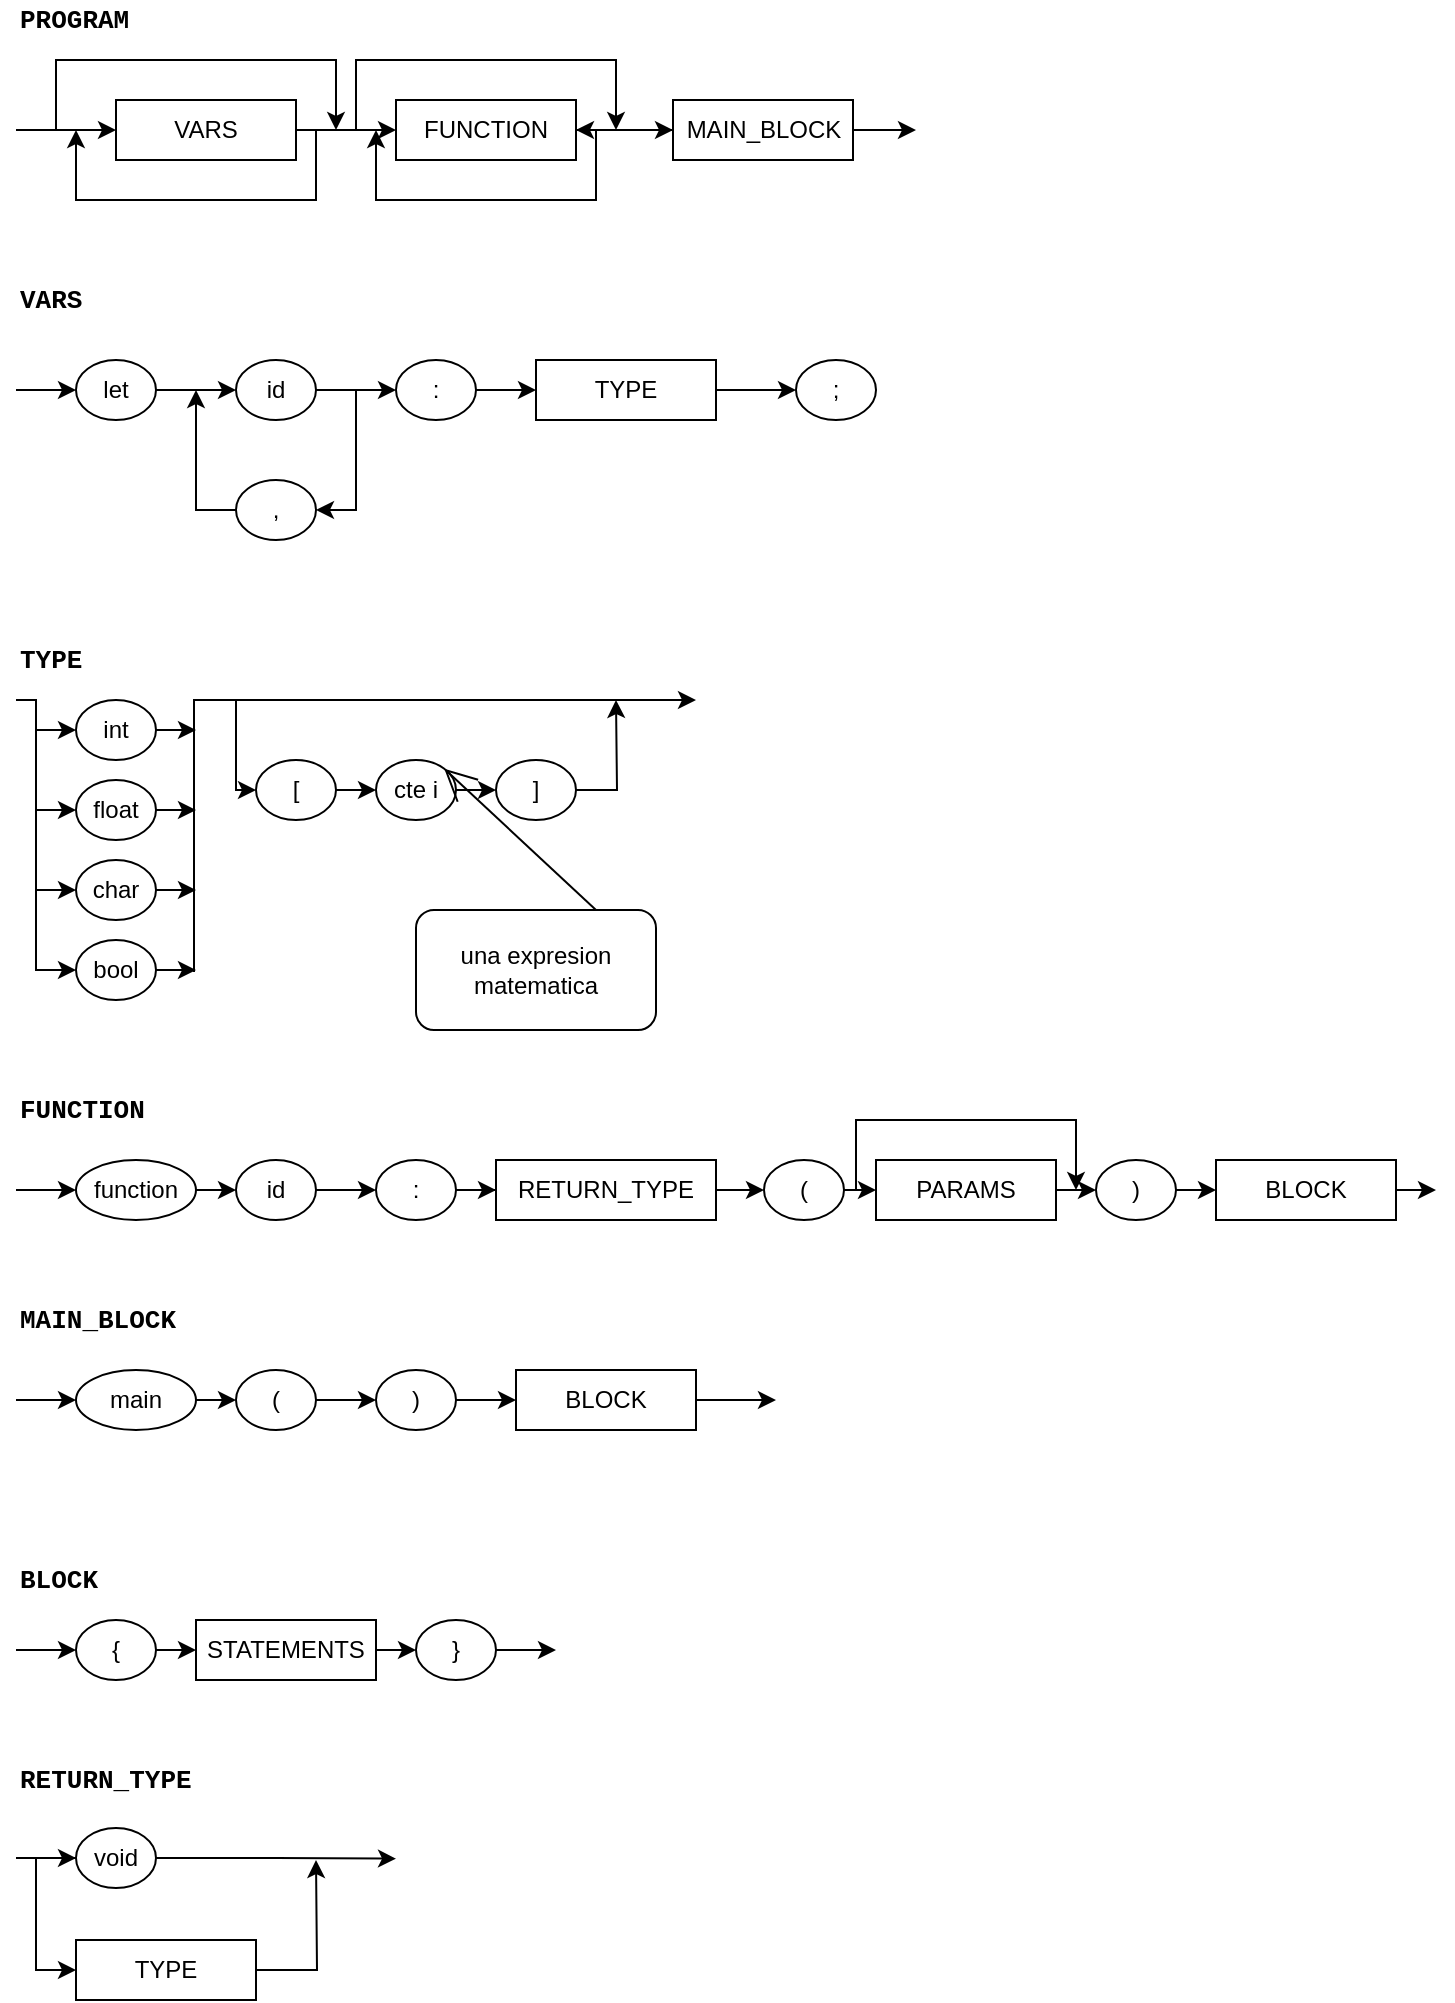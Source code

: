 <mxfile version="15.3.4" type="google" pages="4"><diagram id="6UaAkm498DTvenIdhFbv" name="Page-1"><mxGraphModel dx="647" dy="633" grid="1" gridSize="10" guides="1" tooltips="1" connect="1" arrows="1" fold="1" page="1" pageScale="1" pageWidth="827" pageHeight="1169" math="0" shadow="0"><root><mxCell id="0"/><mxCell id="1" parent="0"/><mxCell id="S49HR4pmShSSt4YCntq2-1" value="PROGRAM" style="text;html=1;align=left;verticalAlign=middle;resizable=0;points=[];autosize=1;fontStyle=1;fontSize=13;fontFamily=Courier New;" parent="1" vertex="1"><mxGeometry x="40" y="30" width="70" height="20" as="geometry"/></mxCell><mxCell id="S49HR4pmShSSt4YCntq2-6" style="edgeStyle=orthogonalEdgeStyle;rounded=0;orthogonalLoop=1;jettySize=auto;html=1;exitX=1;exitY=0.5;exitDx=0;exitDy=0;entryX=0;entryY=0.5;entryDx=0;entryDy=0;" parent="1" source="S49HR4pmShSSt4YCntq2-3" target="S49HR4pmShSSt4YCntq2-4" edge="1"><mxGeometry relative="1" as="geometry"/></mxCell><mxCell id="S49HR4pmShSSt4YCntq2-9" style="edgeStyle=orthogonalEdgeStyle;rounded=0;orthogonalLoop=1;jettySize=auto;html=1;exitX=1;exitY=0.5;exitDx=0;exitDy=0;" parent="1" source="S49HR4pmShSSt4YCntq2-3" edge="1"><mxGeometry relative="1" as="geometry"><mxPoint x="340" y="95" as="targetPoint"/><Array as="points"><mxPoint x="210" y="95"/><mxPoint x="210" y="60"/><mxPoint x="340" y="60"/></Array></mxGeometry></mxCell><mxCell id="S49HR4pmShSSt4YCntq2-15" style="edgeStyle=orthogonalEdgeStyle;rounded=0;orthogonalLoop=1;jettySize=auto;html=1;exitX=1;exitY=0.5;exitDx=0;exitDy=0;" parent="1" source="S49HR4pmShSSt4YCntq2-3" edge="1"><mxGeometry relative="1" as="geometry"><mxPoint x="70" y="95" as="targetPoint"/><Array as="points"><mxPoint x="190" y="95"/><mxPoint x="190" y="130"/><mxPoint x="70" y="130"/></Array></mxGeometry></mxCell><mxCell id="S49HR4pmShSSt4YCntq2-3" value="VARS" style="whiteSpace=wrap;html=1;" parent="1" vertex="1"><mxGeometry x="90" y="80" width="90" height="30" as="geometry"/></mxCell><mxCell id="S49HR4pmShSSt4YCntq2-7" style="edgeStyle=orthogonalEdgeStyle;rounded=0;orthogonalLoop=1;jettySize=auto;html=1;exitX=1;exitY=0.5;exitDx=0;exitDy=0;entryX=0;entryY=0.5;entryDx=0;entryDy=0;" parent="1" source="S49HR4pmShSSt4YCntq2-4" target="S49HR4pmShSSt4YCntq2-5" edge="1"><mxGeometry relative="1" as="geometry"/></mxCell><mxCell id="S49HR4pmShSSt4YCntq2-8" style="edgeStyle=orthogonalEdgeStyle;rounded=0;orthogonalLoop=1;jettySize=auto;html=1;exitX=1;exitY=0.5;exitDx=0;exitDy=0;" parent="1" source="S49HR4pmShSSt4YCntq2-4" edge="1"><mxGeometry relative="1" as="geometry"><mxPoint x="220" y="95" as="targetPoint"/><Array as="points"><mxPoint x="330" y="95"/><mxPoint x="330" y="130"/><mxPoint x="220" y="130"/></Array></mxGeometry></mxCell><mxCell id="S49HR4pmShSSt4YCntq2-4" value="FUNCTION" style="whiteSpace=wrap;html=1;" parent="1" vertex="1"><mxGeometry x="230" y="80" width="90" height="30" as="geometry"/></mxCell><mxCell id="S49HR4pmShSSt4YCntq2-10" value="" style="edgeStyle=orthogonalEdgeStyle;rounded=0;orthogonalLoop=1;jettySize=auto;html=1;" parent="1" source="S49HR4pmShSSt4YCntq2-5" target="S49HR4pmShSSt4YCntq2-4" edge="1"><mxGeometry relative="1" as="geometry"/></mxCell><mxCell id="S49HR4pmShSSt4YCntq2-16" style="edgeStyle=orthogonalEdgeStyle;rounded=0;orthogonalLoop=1;jettySize=auto;html=1;exitX=1;exitY=0.5;exitDx=0;exitDy=0;" parent="1" source="S49HR4pmShSSt4YCntq2-5" edge="1"><mxGeometry relative="1" as="geometry"><mxPoint x="490" y="95" as="targetPoint"/></mxGeometry></mxCell><mxCell id="S49HR4pmShSSt4YCntq2-5" value="MAIN_BLOCK" style="whiteSpace=wrap;html=1;" parent="1" vertex="1"><mxGeometry x="368.5" y="80" width="90" height="30" as="geometry"/></mxCell><mxCell id="S49HR4pmShSSt4YCntq2-11" value="" style="endArrow=classic;html=1;entryX=0;entryY=0.5;entryDx=0;entryDy=0;" parent="1" target="S49HR4pmShSSt4YCntq2-3" edge="1"><mxGeometry width="50" height="50" relative="1" as="geometry"><mxPoint x="40" y="95" as="sourcePoint"/><mxPoint x="90" y="150" as="targetPoint"/></mxGeometry></mxCell><mxCell id="S49HR4pmShSSt4YCntq2-13" style="edgeStyle=orthogonalEdgeStyle;rounded=0;orthogonalLoop=1;jettySize=auto;html=1;exitX=1;exitY=0.5;exitDx=0;exitDy=0;" parent="1" edge="1"><mxGeometry relative="1" as="geometry"><mxPoint x="200" y="95" as="targetPoint"/><mxPoint x="40" y="95" as="sourcePoint"/><Array as="points"><mxPoint x="60" y="95"/><mxPoint x="60" y="60"/><mxPoint x="200" y="60"/></Array></mxGeometry></mxCell><mxCell id="S49HR4pmShSSt4YCntq2-17" value="VARS" style="text;html=1;align=left;verticalAlign=middle;resizable=0;points=[];autosize=1;fontStyle=1;fontSize=13;fontFamily=Courier New;" parent="1" vertex="1"><mxGeometry x="40" y="170" width="50" height="20" as="geometry"/></mxCell><mxCell id="S49HR4pmShSSt4YCntq2-21" style="edgeStyle=orthogonalEdgeStyle;rounded=0;orthogonalLoop=1;jettySize=auto;html=1;exitX=1;exitY=0.5;exitDx=0;exitDy=0;entryX=0;entryY=0.5;entryDx=0;entryDy=0;" parent="1" source="S49HR4pmShSSt4YCntq2-18" target="S49HR4pmShSSt4YCntq2-20" edge="1"><mxGeometry relative="1" as="geometry"/></mxCell><mxCell id="S49HR4pmShSSt4YCntq2-18" value="let" style="ellipse;whiteSpace=wrap;html=1;" parent="1" vertex="1"><mxGeometry x="70" y="210" width="40" height="30" as="geometry"/></mxCell><mxCell id="S49HR4pmShSSt4YCntq2-19" value="" style="endArrow=classic;html=1;entryX=0;entryY=0.5;entryDx=0;entryDy=0;" parent="1" target="S49HR4pmShSSt4YCntq2-18" edge="1"><mxGeometry width="50" height="50" relative="1" as="geometry"><mxPoint x="40" y="225" as="sourcePoint"/><mxPoint x="400" y="210" as="targetPoint"/></mxGeometry></mxCell><mxCell id="S49HR4pmShSSt4YCntq2-24" value="" style="edgeStyle=orthogonalEdgeStyle;rounded=0;orthogonalLoop=1;jettySize=auto;html=1;entryX=1;entryY=0.5;entryDx=0;entryDy=0;" parent="1" source="S49HR4pmShSSt4YCntq2-20" target="S49HR4pmShSSt4YCntq2-23" edge="1"><mxGeometry relative="1" as="geometry"><Array as="points"><mxPoint x="210" y="225"/><mxPoint x="210" y="285"/></Array></mxGeometry></mxCell><mxCell id="S49HR4pmShSSt4YCntq2-27" style="edgeStyle=orthogonalEdgeStyle;rounded=0;orthogonalLoop=1;jettySize=auto;html=1;exitX=1;exitY=0.5;exitDx=0;exitDy=0;entryX=0;entryY=0.5;entryDx=0;entryDy=0;" parent="1" source="S49HR4pmShSSt4YCntq2-20" target="S49HR4pmShSSt4YCntq2-26" edge="1"><mxGeometry relative="1" as="geometry"/></mxCell><mxCell id="S49HR4pmShSSt4YCntq2-20" value="id" style="ellipse;whiteSpace=wrap;html=1;" parent="1" vertex="1"><mxGeometry x="150" y="210" width="40" height="30" as="geometry"/></mxCell><mxCell id="S49HR4pmShSSt4YCntq2-25" style="edgeStyle=orthogonalEdgeStyle;rounded=0;orthogonalLoop=1;jettySize=auto;html=1;exitX=0;exitY=0.5;exitDx=0;exitDy=0;" parent="1" source="S49HR4pmShSSt4YCntq2-23" edge="1"><mxGeometry relative="1" as="geometry"><mxPoint x="130" y="225" as="targetPoint"/></mxGeometry></mxCell><mxCell id="S49HR4pmShSSt4YCntq2-23" value="," style="ellipse;whiteSpace=wrap;html=1;" parent="1" vertex="1"><mxGeometry x="150" y="270" width="40" height="30" as="geometry"/></mxCell><mxCell id="S49HR4pmShSSt4YCntq2-31" style="edgeStyle=orthogonalEdgeStyle;rounded=0;orthogonalLoop=1;jettySize=auto;html=1;exitX=1;exitY=0.5;exitDx=0;exitDy=0;" parent="1" source="S49HR4pmShSSt4YCntq2-26" target="S49HR4pmShSSt4YCntq2-30" edge="1"><mxGeometry relative="1" as="geometry"/></mxCell><mxCell id="S49HR4pmShSSt4YCntq2-26" value=":" style="ellipse;whiteSpace=wrap;html=1;" parent="1" vertex="1"><mxGeometry x="230" y="210" width="40" height="30" as="geometry"/></mxCell><mxCell id="S49HR4pmShSSt4YCntq2-28" value=";" style="ellipse;whiteSpace=wrap;html=1;" parent="1" vertex="1"><mxGeometry x="430" y="210" width="40" height="30" as="geometry"/></mxCell><mxCell id="S49HR4pmShSSt4YCntq2-32" style="edgeStyle=orthogonalEdgeStyle;rounded=0;orthogonalLoop=1;jettySize=auto;html=1;exitX=1;exitY=0.5;exitDx=0;exitDy=0;entryX=0;entryY=0.5;entryDx=0;entryDy=0;" parent="1" source="S49HR4pmShSSt4YCntq2-30" target="S49HR4pmShSSt4YCntq2-28" edge="1"><mxGeometry relative="1" as="geometry"/></mxCell><mxCell id="S49HR4pmShSSt4YCntq2-30" value="TYPE" style="whiteSpace=wrap;html=1;" parent="1" vertex="1"><mxGeometry x="300" y="210" width="90" height="30" as="geometry"/></mxCell><mxCell id="S49HR4pmShSSt4YCntq2-33" value="TYPE" style="text;html=1;align=left;verticalAlign=middle;resizable=0;points=[];autosize=1;fontStyle=1;fontSize=13;fontFamily=Courier New;" parent="1" vertex="1"><mxGeometry x="40" y="350" width="50" height="20" as="geometry"/></mxCell><mxCell id="S49HR4pmShSSt4YCntq2-52" style="edgeStyle=orthogonalEdgeStyle;rounded=0;orthogonalLoop=1;jettySize=auto;html=1;exitX=1;exitY=0.5;exitDx=0;exitDy=0;" parent="1" source="S49HR4pmShSSt4YCntq2-34" edge="1"><mxGeometry relative="1" as="geometry"><mxPoint x="130" y="395.333" as="targetPoint"/></mxGeometry></mxCell><mxCell id="S49HR4pmShSSt4YCntq2-34" value="int" style="ellipse;whiteSpace=wrap;html=1;" parent="1" vertex="1"><mxGeometry x="70" y="380" width="40" height="30" as="geometry"/></mxCell><mxCell id="S49HR4pmShSSt4YCntq2-35" value="" style="endArrow=classic;html=1;entryX=0;entryY=0.5;entryDx=0;entryDy=0;" parent="1" target="S49HR4pmShSSt4YCntq2-34" edge="1"><mxGeometry width="50" height="50" relative="1" as="geometry"><mxPoint x="50" y="395" as="sourcePoint"/><mxPoint x="400" y="380" as="targetPoint"/></mxGeometry></mxCell><mxCell id="S49HR4pmShSSt4YCntq2-51" style="edgeStyle=orthogonalEdgeStyle;rounded=0;orthogonalLoop=1;jettySize=auto;html=1;exitX=1;exitY=0.5;exitDx=0;exitDy=0;" parent="1" source="S49HR4pmShSSt4YCntq2-36" edge="1"><mxGeometry relative="1" as="geometry"><mxPoint x="130" y="435.333" as="targetPoint"/></mxGeometry></mxCell><mxCell id="S49HR4pmShSSt4YCntq2-36" value="float" style="ellipse;whiteSpace=wrap;html=1;" parent="1" vertex="1"><mxGeometry x="70" y="420" width="40" height="30" as="geometry"/></mxCell><mxCell id="S49HR4pmShSSt4YCntq2-50" style="edgeStyle=orthogonalEdgeStyle;rounded=0;orthogonalLoop=1;jettySize=auto;html=1;exitX=1;exitY=0.5;exitDx=0;exitDy=0;" parent="1" source="S49HR4pmShSSt4YCntq2-37" edge="1"><mxGeometry relative="1" as="geometry"><mxPoint x="130" y="475.333" as="targetPoint"/></mxGeometry></mxCell><mxCell id="S49HR4pmShSSt4YCntq2-37" value="char" style="ellipse;whiteSpace=wrap;html=1;" parent="1" vertex="1"><mxGeometry x="70" y="460" width="40" height="30" as="geometry"/></mxCell><mxCell id="S49HR4pmShSSt4YCntq2-53" style="edgeStyle=orthogonalEdgeStyle;rounded=0;orthogonalLoop=1;jettySize=auto;html=1;exitX=1;exitY=0.5;exitDx=0;exitDy=0;" parent="1" source="S49HR4pmShSSt4YCntq2-38" edge="1"><mxGeometry relative="1" as="geometry"><mxPoint x="130" y="515.333" as="targetPoint"/></mxGeometry></mxCell><mxCell id="S49HR4pmShSSt4YCntq2-38" value="bool" style="ellipse;whiteSpace=wrap;html=1;" parent="1" vertex="1"><mxGeometry x="70" y="500" width="40" height="30" as="geometry"/></mxCell><mxCell id="S49HR4pmShSSt4YCntq2-39" value="" style="endArrow=classic;html=1;entryX=0;entryY=0.5;entryDx=0;entryDy=0;" parent="1" target="S49HR4pmShSSt4YCntq2-36" edge="1"><mxGeometry width="50" height="50" relative="1" as="geometry"><mxPoint x="50" y="435" as="sourcePoint"/><mxPoint x="60" y="435" as="targetPoint"/></mxGeometry></mxCell><mxCell id="S49HR4pmShSSt4YCntq2-40" value="" style="endArrow=classic;html=1;entryX=0;entryY=0.5;entryDx=0;entryDy=0;" parent="1" target="S49HR4pmShSSt4YCntq2-37" edge="1"><mxGeometry width="50" height="50" relative="1" as="geometry"><mxPoint x="50" y="475" as="sourcePoint"/><mxPoint x="80" y="445" as="targetPoint"/></mxGeometry></mxCell><mxCell id="S49HR4pmShSSt4YCntq2-41" value="" style="endArrow=classic;html=1;entryX=0;entryY=0.5;entryDx=0;entryDy=0;edgeStyle=orthogonalEdgeStyle;rounded=0;" parent="1" target="S49HR4pmShSSt4YCntq2-38" edge="1"><mxGeometry width="50" height="50" relative="1" as="geometry"><mxPoint x="40" y="380" as="sourcePoint"/><mxPoint x="90" y="455" as="targetPoint"/><Array as="points"><mxPoint x="50" y="515"/></Array></mxGeometry></mxCell><mxCell id="S49HR4pmShSSt4YCntq2-47" style="edgeStyle=orthogonalEdgeStyle;rounded=0;orthogonalLoop=1;jettySize=auto;html=1;exitX=1;exitY=0.5;exitDx=0;exitDy=0;entryX=0;entryY=0.5;entryDx=0;entryDy=0;" parent="1" source="S49HR4pmShSSt4YCntq2-44" target="S49HR4pmShSSt4YCntq2-46" edge="1"><mxGeometry relative="1" as="geometry"/></mxCell><mxCell id="S49HR4pmShSSt4YCntq2-44" value="[" style="ellipse;whiteSpace=wrap;html=1;" parent="1" vertex="1"><mxGeometry x="160" y="410" width="40" height="30" as="geometry"/></mxCell><mxCell id="S49HR4pmShSSt4YCntq2-56" style="edgeStyle=orthogonalEdgeStyle;rounded=0;orthogonalLoop=1;jettySize=auto;html=1;exitX=1;exitY=0.5;exitDx=0;exitDy=0;endArrow=classic;endFill=1;" parent="1" source="S49HR4pmShSSt4YCntq2-45" edge="1"><mxGeometry relative="1" as="geometry"><mxPoint x="340" y="380" as="targetPoint"/></mxGeometry></mxCell><mxCell id="S49HR4pmShSSt4YCntq2-45" value="]" style="ellipse;whiteSpace=wrap;html=1;" parent="1" vertex="1"><mxGeometry x="280" y="410" width="40" height="30" as="geometry"/></mxCell><mxCell id="S49HR4pmShSSt4YCntq2-48" style="edgeStyle=orthogonalEdgeStyle;rounded=0;orthogonalLoop=1;jettySize=auto;html=1;exitX=1;exitY=0.5;exitDx=0;exitDy=0;entryX=0;entryY=0.5;entryDx=0;entryDy=0;" parent="1" source="S49HR4pmShSSt4YCntq2-46" target="S49HR4pmShSSt4YCntq2-45" edge="1"><mxGeometry relative="1" as="geometry"/></mxCell><mxCell id="S49HR4pmShSSt4YCntq2-46" value="cte i" style="ellipse;whiteSpace=wrap;html=1;" parent="1" vertex="1"><mxGeometry x="220" y="410" width="40" height="30" as="geometry"/></mxCell><mxCell id="S49HR4pmShSSt4YCntq2-54" value="" style="endArrow=classic;html=1;edgeStyle=orthogonalEdgeStyle;rounded=0;endFill=1;" parent="1" edge="1"><mxGeometry width="50" height="50" relative="1" as="geometry"><mxPoint x="129" y="516" as="sourcePoint"/><mxPoint x="380" y="380" as="targetPoint"/><Array as="points"><mxPoint x="129" y="380"/><mxPoint x="310" y="380"/></Array></mxGeometry></mxCell><mxCell id="S49HR4pmShSSt4YCntq2-55" value="" style="endArrow=classic;html=1;entryX=0;entryY=0.5;entryDx=0;entryDy=0;edgeStyle=orthogonalEdgeStyle;rounded=0;" parent="1" target="S49HR4pmShSSt4YCntq2-44" edge="1"><mxGeometry width="50" height="50" relative="1" as="geometry"><mxPoint x="150" y="380" as="sourcePoint"/><mxPoint x="340" y="450" as="targetPoint"/><Array as="points"><mxPoint x="150" y="425"/></Array></mxGeometry></mxCell><mxCell id="S49HR4pmShSSt4YCntq2-57" value="FUNCTION" style="text;html=1;align=left;verticalAlign=middle;resizable=0;points=[];autosize=1;fontStyle=1;fontSize=13;fontFamily=Courier New;" parent="1" vertex="1"><mxGeometry x="40" y="575" width="80" height="20" as="geometry"/></mxCell><mxCell id="S49HR4pmShSSt4YCntq2-62" style="edgeStyle=orthogonalEdgeStyle;rounded=0;orthogonalLoop=1;jettySize=auto;html=1;exitX=1;exitY=0.5;exitDx=0;exitDy=0;entryX=0;entryY=0.5;entryDx=0;entryDy=0;endArrow=classic;endFill=1;" parent="1" source="S49HR4pmShSSt4YCntq2-58" target="S49HR4pmShSSt4YCntq2-60" edge="1"><mxGeometry relative="1" as="geometry"/></mxCell><mxCell id="S49HR4pmShSSt4YCntq2-58" value="function" style="ellipse;whiteSpace=wrap;html=1;" parent="1" vertex="1"><mxGeometry x="70" y="610" width="60" height="30" as="geometry"/></mxCell><mxCell id="S49HR4pmShSSt4YCntq2-59" value="" style="endArrow=classic;html=1;entryX=0;entryY=0.5;entryDx=0;entryDy=0;" parent="1" target="S49HR4pmShSSt4YCntq2-58" edge="1"><mxGeometry width="50" height="50" relative="1" as="geometry"><mxPoint x="40" y="625" as="sourcePoint"/><mxPoint x="400" y="610" as="targetPoint"/></mxGeometry></mxCell><mxCell id="S49HR4pmShSSt4YCntq2-64" style="edgeStyle=orthogonalEdgeStyle;rounded=0;orthogonalLoop=1;jettySize=auto;html=1;exitX=1;exitY=0.5;exitDx=0;exitDy=0;entryX=0;entryY=0.5;entryDx=0;entryDy=0;endArrow=classic;endFill=1;" parent="1" source="S49HR4pmShSSt4YCntq2-60" target="S49HR4pmShSSt4YCntq2-63" edge="1"><mxGeometry relative="1" as="geometry"/></mxCell><mxCell id="S49HR4pmShSSt4YCntq2-60" value="id" style="ellipse;whiteSpace=wrap;html=1;" parent="1" vertex="1"><mxGeometry x="150" y="610" width="40" height="30" as="geometry"/></mxCell><mxCell id="S49HR4pmShSSt4YCntq2-66" style="edgeStyle=orthogonalEdgeStyle;rounded=0;orthogonalLoop=1;jettySize=auto;html=1;exitX=1;exitY=0.5;exitDx=0;exitDy=0;endArrow=classic;endFill=1;" parent="1" source="S49HR4pmShSSt4YCntq2-63" target="S49HR4pmShSSt4YCntq2-65" edge="1"><mxGeometry relative="1" as="geometry"/></mxCell><mxCell id="S49HR4pmShSSt4YCntq2-63" value=":" style="ellipse;whiteSpace=wrap;html=1;" parent="1" vertex="1"><mxGeometry x="220" y="610" width="40" height="30" as="geometry"/></mxCell><mxCell id="S49HR4pmShSSt4YCntq2-70" style="edgeStyle=orthogonalEdgeStyle;rounded=0;orthogonalLoop=1;jettySize=auto;html=1;exitX=1;exitY=0.5;exitDx=0;exitDy=0;endArrow=classic;endFill=1;" parent="1" source="S49HR4pmShSSt4YCntq2-65" target="S49HR4pmShSSt4YCntq2-67" edge="1"><mxGeometry relative="1" as="geometry"/></mxCell><mxCell id="S49HR4pmShSSt4YCntq2-65" value="RETURN_TYPE" style="whiteSpace=wrap;html=1;" parent="1" vertex="1"><mxGeometry x="280" y="610" width="110" height="30" as="geometry"/></mxCell><mxCell id="S49HR4pmShSSt4YCntq2-71" style="edgeStyle=orthogonalEdgeStyle;rounded=0;orthogonalLoop=1;jettySize=auto;html=1;exitX=1;exitY=0.5;exitDx=0;exitDy=0;entryX=0;entryY=0.5;entryDx=0;entryDy=0;endArrow=classic;endFill=1;" parent="1" source="S49HR4pmShSSt4YCntq2-67" target="S49HR4pmShSSt4YCntq2-69" edge="1"><mxGeometry relative="1" as="geometry"/></mxCell><mxCell id="lneVrwbxy1dQmgieZ7Ni-1" style="edgeStyle=orthogonalEdgeStyle;rounded=0;orthogonalLoop=1;jettySize=auto;html=1;exitX=1;exitY=0.5;exitDx=0;exitDy=0;fontFamily=Courier New;fontSize=13;startArrow=none;startFill=0;endArrow=classic;endFill=1;" parent="1" source="S49HR4pmShSSt4YCntq2-67" edge="1"><mxGeometry relative="1" as="geometry"><mxPoint x="570" y="625" as="targetPoint"/><Array as="points"><mxPoint x="460" y="625"/><mxPoint x="460" y="590"/><mxPoint x="570" y="590"/></Array></mxGeometry></mxCell><mxCell id="S49HR4pmShSSt4YCntq2-67" value="(" style="ellipse;whiteSpace=wrap;html=1;" parent="1" vertex="1"><mxGeometry x="414" y="610" width="40" height="30" as="geometry"/></mxCell><mxCell id="S49HR4pmShSSt4YCntq2-77" style="edgeStyle=orthogonalEdgeStyle;rounded=0;orthogonalLoop=1;jettySize=auto;html=1;exitX=1;exitY=0.5;exitDx=0;exitDy=0;entryX=0;entryY=0.5;entryDx=0;entryDy=0;endArrow=classic;endFill=1;" parent="1" source="S49HR4pmShSSt4YCntq2-68" target="S49HR4pmShSSt4YCntq2-76" edge="1"><mxGeometry relative="1" as="geometry"/></mxCell><mxCell id="S49HR4pmShSSt4YCntq2-68" value=")" style="ellipse;whiteSpace=wrap;html=1;" parent="1" vertex="1"><mxGeometry x="580" y="610" width="40" height="30" as="geometry"/></mxCell><mxCell id="S49HR4pmShSSt4YCntq2-72" style="edgeStyle=orthogonalEdgeStyle;rounded=0;orthogonalLoop=1;jettySize=auto;html=1;exitX=1;exitY=0.5;exitDx=0;exitDy=0;entryX=0;entryY=0.5;entryDx=0;entryDy=0;endArrow=classic;endFill=1;" parent="1" source="S49HR4pmShSSt4YCntq2-69" target="S49HR4pmShSSt4YCntq2-68" edge="1"><mxGeometry relative="1" as="geometry"/></mxCell><mxCell id="S49HR4pmShSSt4YCntq2-69" value="PARAMS" style="whiteSpace=wrap;html=1;" parent="1" vertex="1"><mxGeometry x="470" y="610" width="90" height="30" as="geometry"/></mxCell><mxCell id="S49HR4pmShSSt4YCntq2-75" value="BLOCK" style="text;html=1;align=left;verticalAlign=middle;resizable=0;points=[];autosize=1;fontStyle=1;fontSize=13;fontFamily=Courier New;" parent="1" vertex="1"><mxGeometry x="40" y="810" width="50" height="20" as="geometry"/></mxCell><mxCell id="S49HR4pmShSSt4YCntq2-78" style="edgeStyle=orthogonalEdgeStyle;rounded=0;orthogonalLoop=1;jettySize=auto;html=1;exitX=1;exitY=0.5;exitDx=0;exitDy=0;endArrow=classic;endFill=1;" parent="1" source="S49HR4pmShSSt4YCntq2-76" edge="1"><mxGeometry relative="1" as="geometry"><mxPoint x="750" y="625.333" as="targetPoint"/></mxGeometry></mxCell><mxCell id="S49HR4pmShSSt4YCntq2-76" value="BLOCK" style="whiteSpace=wrap;html=1;" parent="1" vertex="1"><mxGeometry x="640" y="610" width="90" height="30" as="geometry"/></mxCell><mxCell id="S49HR4pmShSSt4YCntq2-85" style="edgeStyle=orthogonalEdgeStyle;rounded=0;orthogonalLoop=1;jettySize=auto;html=1;exitX=1;exitY=0.5;exitDx=0;exitDy=0;entryX=0;entryY=0.5;entryDx=0;entryDy=0;endArrow=classic;endFill=1;" parent="1" source="S49HR4pmShSSt4YCntq2-81" target="S49HR4pmShSSt4YCntq2-84" edge="1"><mxGeometry relative="1" as="geometry"/></mxCell><mxCell id="S49HR4pmShSSt4YCntq2-81" value="{" style="ellipse;whiteSpace=wrap;html=1;" parent="1" vertex="1"><mxGeometry x="70" y="840" width="40" height="30" as="geometry"/></mxCell><mxCell id="S49HR4pmShSSt4YCntq2-82" value="" style="endArrow=classic;html=1;entryX=0;entryY=0.5;entryDx=0;entryDy=0;" parent="1" target="S49HR4pmShSSt4YCntq2-81" edge="1"><mxGeometry width="50" height="50" relative="1" as="geometry"><mxPoint x="40" y="855" as="sourcePoint"/><mxPoint x="400" y="840" as="targetPoint"/></mxGeometry></mxCell><mxCell id="S49HR4pmShSSt4YCntq2-87" style="edgeStyle=orthogonalEdgeStyle;rounded=0;orthogonalLoop=1;jettySize=auto;html=1;exitX=1;exitY=0.5;exitDx=0;exitDy=0;endArrow=classic;endFill=1;" parent="1" source="S49HR4pmShSSt4YCntq2-83" edge="1"><mxGeometry relative="1" as="geometry"><mxPoint x="310" y="855.333" as="targetPoint"/></mxGeometry></mxCell><mxCell id="S49HR4pmShSSt4YCntq2-83" value="}" style="ellipse;whiteSpace=wrap;html=1;" parent="1" vertex="1"><mxGeometry x="240" y="840" width="40" height="30" as="geometry"/></mxCell><mxCell id="S49HR4pmShSSt4YCntq2-86" style="edgeStyle=orthogonalEdgeStyle;rounded=0;orthogonalLoop=1;jettySize=auto;html=1;exitX=1;exitY=0.5;exitDx=0;exitDy=0;entryX=0;entryY=0.5;entryDx=0;entryDy=0;endArrow=classic;endFill=1;" parent="1" source="S49HR4pmShSSt4YCntq2-84" target="S49HR4pmShSSt4YCntq2-83" edge="1"><mxGeometry relative="1" as="geometry"/></mxCell><mxCell id="S49HR4pmShSSt4YCntq2-84" value="STATEMENTS" style="whiteSpace=wrap;html=1;" parent="1" vertex="1"><mxGeometry x="130" y="840" width="90" height="30" as="geometry"/></mxCell><mxCell id="S49HR4pmShSSt4YCntq2-89" value="RETURN_TYPE" style="text;html=1;align=left;verticalAlign=middle;resizable=0;points=[];autosize=1;fontStyle=1;fontSize=13;fontFamily=Courier New;" parent="1" vertex="1"><mxGeometry x="40" y="910" width="100" height="20" as="geometry"/></mxCell><mxCell id="S49HR4pmShSSt4YCntq2-95" style="edgeStyle=orthogonalEdgeStyle;rounded=0;orthogonalLoop=1;jettySize=auto;html=1;exitX=1;exitY=0.5;exitDx=0;exitDy=0;fontFamily=Courier New;fontSize=13;startArrow=none;startFill=0;endArrow=classic;endFill=1;" parent="1" source="S49HR4pmShSSt4YCntq2-90" edge="1"><mxGeometry relative="1" as="geometry"><mxPoint x="230" y="959.333" as="targetPoint"/></mxGeometry></mxCell><mxCell id="S49HR4pmShSSt4YCntq2-90" value="void" style="ellipse;whiteSpace=wrap;html=1;" parent="1" vertex="1"><mxGeometry x="70" y="944" width="40" height="30" as="geometry"/></mxCell><mxCell id="S49HR4pmShSSt4YCntq2-91" value="" style="endArrow=classic;html=1;entryX=0;entryY=0.5;entryDx=0;entryDy=0;" parent="1" target="S49HR4pmShSSt4YCntq2-90" edge="1"><mxGeometry width="50" height="50" relative="1" as="geometry"><mxPoint x="40" y="959" as="sourcePoint"/><mxPoint x="400" y="944" as="targetPoint"/></mxGeometry></mxCell><mxCell id="S49HR4pmShSSt4YCntq2-93" style="edgeStyle=orthogonalEdgeStyle;rounded=0;orthogonalLoop=1;jettySize=auto;html=1;exitX=0;exitY=0.5;exitDx=0;exitDy=0;entryX=0;entryY=0.5;entryDx=0;entryDy=0;fontFamily=Courier New;fontSize=13;endArrow=none;endFill=0;startArrow=classic;startFill=1;" parent="1" source="S49HR4pmShSSt4YCntq2-92" target="S49HR4pmShSSt4YCntq2-90" edge="1"><mxGeometry relative="1" as="geometry"/></mxCell><mxCell id="S49HR4pmShSSt4YCntq2-94" style="edgeStyle=orthogonalEdgeStyle;rounded=0;orthogonalLoop=1;jettySize=auto;html=1;exitX=1;exitY=0.5;exitDx=0;exitDy=0;fontFamily=Courier New;fontSize=13;startArrow=none;startFill=0;endArrow=classic;endFill=1;" parent="1" source="S49HR4pmShSSt4YCntq2-92" edge="1"><mxGeometry relative="1" as="geometry"><mxPoint x="190" y="960" as="targetPoint"/></mxGeometry></mxCell><mxCell id="S49HR4pmShSSt4YCntq2-92" value="TYPE" style="whiteSpace=wrap;html=1;" parent="1" vertex="1"><mxGeometry x="70" y="1000" width="90" height="30" as="geometry"/></mxCell><mxCell id="S49HR4pmShSSt4YCntq2-96" value="MAIN_BLOCK" style="text;html=1;align=left;verticalAlign=middle;resizable=0;points=[];autosize=1;fontStyle=1;fontSize=13;fontFamily=Courier New;" parent="1" vertex="1"><mxGeometry x="40" y="680" width="90" height="20" as="geometry"/></mxCell><mxCell id="S49HR4pmShSSt4YCntq2-97" style="edgeStyle=orthogonalEdgeStyle;rounded=0;orthogonalLoop=1;jettySize=auto;html=1;exitX=1;exitY=0.5;exitDx=0;exitDy=0;entryX=0;entryY=0.5;entryDx=0;entryDy=0;endArrow=classic;endFill=1;" parent="1" source="S49HR4pmShSSt4YCntq2-98" target="S49HR4pmShSSt4YCntq2-101" edge="1"><mxGeometry relative="1" as="geometry"/></mxCell><mxCell id="S49HR4pmShSSt4YCntq2-98" value="main" style="ellipse;whiteSpace=wrap;html=1;" parent="1" vertex="1"><mxGeometry x="70" y="715" width="60" height="30" as="geometry"/></mxCell><mxCell id="S49HR4pmShSSt4YCntq2-99" value="" style="endArrow=classic;html=1;entryX=0;entryY=0.5;entryDx=0;entryDy=0;" parent="1" target="S49HR4pmShSSt4YCntq2-98" edge="1"><mxGeometry width="50" height="50" relative="1" as="geometry"><mxPoint x="40" y="730" as="sourcePoint"/><mxPoint x="400" y="715" as="targetPoint"/></mxGeometry></mxCell><mxCell id="S49HR4pmShSSt4YCntq2-100" style="edgeStyle=orthogonalEdgeStyle;rounded=0;orthogonalLoop=1;jettySize=auto;html=1;exitX=1;exitY=0.5;exitDx=0;exitDy=0;entryX=0;entryY=0.5;entryDx=0;entryDy=0;endArrow=classic;endFill=1;" parent="1" source="S49HR4pmShSSt4YCntq2-101" target="S49HR4pmShSSt4YCntq2-103" edge="1"><mxGeometry relative="1" as="geometry"/></mxCell><mxCell id="S49HR4pmShSSt4YCntq2-101" value="(" style="ellipse;whiteSpace=wrap;html=1;" parent="1" vertex="1"><mxGeometry x="150" y="715" width="40" height="30" as="geometry"/></mxCell><mxCell id="S49HR4pmShSSt4YCntq2-102" style="edgeStyle=orthogonalEdgeStyle;rounded=0;orthogonalLoop=1;jettySize=auto;html=1;exitX=1;exitY=0.5;exitDx=0;exitDy=0;endArrow=classic;endFill=1;entryX=0;entryY=0.5;entryDx=0;entryDy=0;" parent="1" source="S49HR4pmShSSt4YCntq2-103" target="S49HR4pmShSSt4YCntq2-113" edge="1"><mxGeometry relative="1" as="geometry"><mxPoint x="280" y="730" as="targetPoint"/></mxGeometry></mxCell><mxCell id="S49HR4pmShSSt4YCntq2-103" value=")" style="ellipse;whiteSpace=wrap;html=1;" parent="1" vertex="1"><mxGeometry x="220" y="715" width="40" height="30" as="geometry"/></mxCell><mxCell id="S49HR4pmShSSt4YCntq2-112" style="edgeStyle=orthogonalEdgeStyle;rounded=0;orthogonalLoop=1;jettySize=auto;html=1;exitX=1;exitY=0.5;exitDx=0;exitDy=0;endArrow=classic;endFill=1;" parent="1" source="S49HR4pmShSSt4YCntq2-113" edge="1"><mxGeometry relative="1" as="geometry"><mxPoint x="420" y="730" as="targetPoint"/></mxGeometry></mxCell><mxCell id="S49HR4pmShSSt4YCntq2-113" value="BLOCK" style="whiteSpace=wrap;html=1;" parent="1" vertex="1"><mxGeometry x="290" y="715" width="90" height="30" as="geometry"/></mxCell><mxCell id="DZ2R1mQ-yBf8VadApMeA-2" style="edgeStyle=none;curved=1;rounded=0;orthogonalLoop=1;jettySize=auto;html=1;exitX=0.75;exitY=0;exitDx=0;exitDy=0;entryX=1;entryY=0;entryDx=0;entryDy=0;endArrow=open;startSize=14;endSize=14;sourcePerimeterSpacing=8;targetPerimeterSpacing=8;" edge="1" parent="1" source="DZ2R1mQ-yBf8VadApMeA-1" target="S49HR4pmShSSt4YCntq2-46"><mxGeometry relative="1" as="geometry"/></mxCell><mxCell id="DZ2R1mQ-yBf8VadApMeA-1" value="una expresion matematica" style="rounded=1;whiteSpace=wrap;html=1;hachureGap=4;pointerEvents=0;" vertex="1" parent="1"><mxGeometry x="240" y="485" width="120" height="60" as="geometry"/></mxCell></root></mxGraphModel></diagram><diagram id="Hq2ZjCNjUTcap2vlvSEv" name="Page-2"><mxGraphModel dx="647" dy="633" grid="1" gridSize="10" guides="1" tooltips="1" connect="1" arrows="1" fold="1" page="1" pageScale="1" pageWidth="827" pageHeight="1169" math="0" shadow="0"><root><mxCell id="4Nxh8To1EnPeKDLx-qW9-0"/><mxCell id="4Nxh8To1EnPeKDLx-qW9-1" parent="4Nxh8To1EnPeKDLx-qW9-0"/><mxCell id="llN_DBRcn_lJg5n2Ra2B-0" value="PARAMS" style="text;html=1;align=left;verticalAlign=middle;resizable=0;points=[];autosize=1;fontStyle=1;fontSize=13;fontFamily=Courier New;" parent="4Nxh8To1EnPeKDLx-qW9-1" vertex="1"><mxGeometry x="40" y="20" width="60" height="20" as="geometry"/></mxCell><mxCell id="llN_DBRcn_lJg5n2Ra2B-4" value="ASIGNMENT" style="whiteSpace=wrap;html=1;" parent="4Nxh8To1EnPeKDLx-qW9-1" vertex="1"><mxGeometry x="86" y="190" width="90" height="30" as="geometry"/></mxCell><mxCell id="llN_DBRcn_lJg5n2Ra2B-13" value="STATEMENTS" style="text;html=1;align=left;verticalAlign=middle;resizable=0;points=[];autosize=1;fontStyle=1;fontSize=13;fontFamily=Courier New;" parent="4Nxh8To1EnPeKDLx-qW9-1" vertex="1"><mxGeometry x="40" y="140" width="90" height="20" as="geometry"/></mxCell><mxCell id="tUbLo_RzvPSFWzXPvOhM-4" style="edgeStyle=orthogonalEdgeStyle;rounded=0;orthogonalLoop=1;jettySize=auto;html=1;exitX=1;exitY=0.5;exitDx=0;exitDy=0;entryX=0;entryY=0.5;entryDx=0;entryDy=0;fontFamily=Courier New;fontSize=13;startArrow=none;startFill=0;endArrow=classic;endFill=1;" parent="4Nxh8To1EnPeKDLx-qW9-1" source="tUbLo_RzvPSFWzXPvOhM-0" target="tUbLo_RzvPSFWzXPvOhM-2" edge="1"><mxGeometry relative="1" as="geometry"/></mxCell><mxCell id="tUbLo_RzvPSFWzXPvOhM-0" value="id" style="ellipse;whiteSpace=wrap;html=1;" parent="4Nxh8To1EnPeKDLx-qW9-1" vertex="1"><mxGeometry x="70" y="50" width="40" height="30" as="geometry"/></mxCell><mxCell id="tUbLo_RzvPSFWzXPvOhM-1" value="" style="endArrow=classic;html=1;entryX=0;entryY=0.5;entryDx=0;entryDy=0;" parent="4Nxh8To1EnPeKDLx-qW9-1" target="tUbLo_RzvPSFWzXPvOhM-0" edge="1"><mxGeometry width="50" height="50" relative="1" as="geometry"><mxPoint x="40" y="65" as="sourcePoint"/><mxPoint x="400" y="50" as="targetPoint"/></mxGeometry></mxCell><mxCell id="tUbLo_RzvPSFWzXPvOhM-5" style="edgeStyle=orthogonalEdgeStyle;rounded=0;orthogonalLoop=1;jettySize=auto;html=1;exitX=1;exitY=0.5;exitDx=0;exitDy=0;entryX=0;entryY=0.5;entryDx=0;entryDy=0;fontFamily=Courier New;fontSize=13;startArrow=none;startFill=0;endArrow=classic;endFill=1;" parent="4Nxh8To1EnPeKDLx-qW9-1" source="tUbLo_RzvPSFWzXPvOhM-2" target="tUbLo_RzvPSFWzXPvOhM-3" edge="1"><mxGeometry relative="1" as="geometry"/></mxCell><mxCell id="tUbLo_RzvPSFWzXPvOhM-2" value=":" style="ellipse;whiteSpace=wrap;html=1;" parent="4Nxh8To1EnPeKDLx-qW9-1" vertex="1"><mxGeometry x="140" y="50" width="40" height="30" as="geometry"/></mxCell><mxCell id="tUbLo_RzvPSFWzXPvOhM-7" style="edgeStyle=orthogonalEdgeStyle;rounded=0;orthogonalLoop=1;jettySize=auto;html=1;exitX=1;exitY=0.5;exitDx=0;exitDy=0;entryX=1;entryY=0.5;entryDx=0;entryDy=0;fontFamily=Courier New;fontSize=13;startArrow=none;startFill=0;endArrow=classic;endFill=1;" parent="4Nxh8To1EnPeKDLx-qW9-1" source="tUbLo_RzvPSFWzXPvOhM-3" target="tUbLo_RzvPSFWzXPvOhM-6" edge="1"><mxGeometry relative="1" as="geometry"/></mxCell><mxCell id="tUbLo_RzvPSFWzXPvOhM-9" style="edgeStyle=orthogonalEdgeStyle;rounded=0;orthogonalLoop=1;jettySize=auto;html=1;exitX=1;exitY=0.5;exitDx=0;exitDy=0;fontFamily=Courier New;fontSize=13;startArrow=none;startFill=0;endArrow=classic;endFill=1;" parent="4Nxh8To1EnPeKDLx-qW9-1" source="tUbLo_RzvPSFWzXPvOhM-3" edge="1"><mxGeometry relative="1" as="geometry"><mxPoint x="360" y="65" as="targetPoint"/></mxGeometry></mxCell><mxCell id="tUbLo_RzvPSFWzXPvOhM-3" value="TYPE" style="whiteSpace=wrap;html=1;" parent="4Nxh8To1EnPeKDLx-qW9-1" vertex="1"><mxGeometry x="210" y="50" width="90" height="30" as="geometry"/></mxCell><mxCell id="tUbLo_RzvPSFWzXPvOhM-8" style="edgeStyle=orthogonalEdgeStyle;rounded=0;orthogonalLoop=1;jettySize=auto;html=1;exitX=0;exitY=0.5;exitDx=0;exitDy=0;fontFamily=Courier New;fontSize=13;startArrow=none;startFill=0;endArrow=classic;endFill=1;" parent="4Nxh8To1EnPeKDLx-qW9-1" source="tUbLo_RzvPSFWzXPvOhM-6" edge="1"><mxGeometry relative="1" as="geometry"><mxPoint x="50" y="70" as="targetPoint"/><Array as="points"><mxPoint x="50" y="115"/></Array></mxGeometry></mxCell><mxCell id="tUbLo_RzvPSFWzXPvOhM-6" value="," style="ellipse;whiteSpace=wrap;html=1;" parent="4Nxh8To1EnPeKDLx-qW9-1" vertex="1"><mxGeometry x="235" y="100" width="40" height="30" as="geometry"/></mxCell><mxCell id="tUbLo_RzvPSFWzXPvOhM-10" value="CONDITION&lt;span style=&quot;color: rgba(0 , 0 , 0 , 0) ; font-family: monospace ; font-size: 0px&quot;&gt;%3CmxGraphModel%3E%3Croot%3E%3CmxCell%20id%3D%220%22%2F%3E%3CmxCell%20id%3D%221%22%20parent%3D%220%22%2F%3E%3CmxCell%20id%3D%222%22%20value%3D%22ASIGNMENT%22%20style%3D%22whiteSpace%3Dwrap%3Bhtml%3D1%3B%22%20vertex%3D%221%22%20parent%3D%221%22%3E%3CmxGeometry%20x%3D%2290%22%20y%3D%22260%22%20width%3D%2290%22%20height%3D%2230%22%20as%3D%22geometry%22%2F%3E%3C%2FmxCell%3E%3C%2Froot%3E%3C%2FmxGraphModel%3E&lt;/span&gt;" style="whiteSpace=wrap;html=1;" parent="4Nxh8To1EnPeKDLx-qW9-1" vertex="1"><mxGeometry x="86" y="249" width="90" height="30" as="geometry"/></mxCell><mxCell id="tUbLo_RzvPSFWzXPvOhM-11" value="WRITTING" style="whiteSpace=wrap;html=1;" parent="4Nxh8To1EnPeKDLx-qW9-1" vertex="1"><mxGeometry x="86" y="307" width="90" height="30" as="geometry"/></mxCell><mxCell id="tUbLo_RzvPSFWzXPvOhM-12" value="READING" style="whiteSpace=wrap;html=1;" parent="4Nxh8To1EnPeKDLx-qW9-1" vertex="1"><mxGeometry x="86" y="366" width="90" height="30" as="geometry"/></mxCell><mxCell id="tUbLo_RzvPSFWzXPvOhM-13" value="REPETITION" style="whiteSpace=wrap;html=1;" parent="4Nxh8To1EnPeKDLx-qW9-1" vertex="1"><mxGeometry x="86" y="424" width="90" height="30" as="geometry"/></mxCell><mxCell id="tUbLo_RzvPSFWzXPvOhM-14" value="RETURN" style="whiteSpace=wrap;html=1;" parent="4Nxh8To1EnPeKDLx-qW9-1" vertex="1"><mxGeometry x="86" y="483" width="90" height="30" as="geometry"/></mxCell><mxCell id="tUbLo_RzvPSFWzXPvOhM-15" value="FUNCTION_CALL" style="whiteSpace=wrap;html=1;" parent="4Nxh8To1EnPeKDLx-qW9-1" vertex="1"><mxGeometry x="86" y="541" width="140" height="30" as="geometry"/></mxCell><mxCell id="tUbLo_RzvPSFWzXPvOhM-16" value="EXPRESSION" style="whiteSpace=wrap;html=1;" parent="4Nxh8To1EnPeKDLx-qW9-1" vertex="1"><mxGeometry x="86" y="600" width="140" height="30" as="geometry"/></mxCell><mxCell id="tUbLo_RzvPSFWzXPvOhM-17" value="" style="endArrow=classic;html=1;fontFamily=Courier New;fontSize=13;entryX=0;entryY=0.5;entryDx=0;entryDy=0;rounded=0;edgeStyle=orthogonalEdgeStyle;" parent="4Nxh8To1EnPeKDLx-qW9-1" target="tUbLo_RzvPSFWzXPvOhM-16" edge="1"><mxGeometry width="50" height="50" relative="1" as="geometry"><mxPoint x="40" y="170" as="sourcePoint"/><mxPoint x="440" y="360" as="targetPoint"/><Array as="points"><mxPoint x="60" y="170"/><mxPoint x="60" y="615"/></Array></mxGeometry></mxCell><mxCell id="tUbLo_RzvPSFWzXPvOhM-18" value="" style="endArrow=classic;html=1;fontFamily=Courier New;fontSize=13;rounded=0;edgeStyle=orthogonalEdgeStyle;entryX=0;entryY=0.5;entryDx=0;entryDy=0;" parent="4Nxh8To1EnPeKDLx-qW9-1" target="tUbLo_RzvPSFWzXPvOhM-12" edge="1"><mxGeometry width="50" height="50" relative="1" as="geometry"><mxPoint x="40" y="170" as="sourcePoint"/><mxPoint x="440" y="360" as="targetPoint"/><Array as="points"><mxPoint x="60" y="170"/><mxPoint x="60" y="381"/></Array></mxGeometry></mxCell><mxCell id="tUbLo_RzvPSFWzXPvOhM-19" value="" style="endArrow=classic;html=1;fontFamily=Courier New;fontSize=13;rounded=0;edgeStyle=orthogonalEdgeStyle;entryX=0;entryY=0.5;entryDx=0;entryDy=0;" parent="4Nxh8To1EnPeKDLx-qW9-1" target="tUbLo_RzvPSFWzXPvOhM-15" edge="1"><mxGeometry width="50" height="50" relative="1" as="geometry"><mxPoint x="40" y="170" as="sourcePoint"/><mxPoint x="279.98" y="403.96" as="targetPoint"/><Array as="points"><mxPoint x="60" y="170"/><mxPoint x="60" y="556"/></Array></mxGeometry></mxCell><mxCell id="tUbLo_RzvPSFWzXPvOhM-20" value="" style="endArrow=classic;html=1;fontFamily=Courier New;fontSize=13;rounded=0;edgeStyle=orthogonalEdgeStyle;entryX=0;entryY=0.5;entryDx=0;entryDy=0;" parent="4Nxh8To1EnPeKDLx-qW9-1" target="tUbLo_RzvPSFWzXPvOhM-14" edge="1"><mxGeometry width="50" height="50" relative="1" as="geometry"><mxPoint x="40" y="170" as="sourcePoint"/><mxPoint x="460" y="380" as="targetPoint"/><Array as="points"><mxPoint x="60" y="170"/><mxPoint x="60" y="498"/></Array></mxGeometry></mxCell><mxCell id="tUbLo_RzvPSFWzXPvOhM-22" value="" style="endArrow=classic;html=1;fontFamily=Courier New;fontSize=13;rounded=0;edgeStyle=orthogonalEdgeStyle;entryX=0;entryY=0.5;entryDx=0;entryDy=0;" parent="4Nxh8To1EnPeKDLx-qW9-1" target="tUbLo_RzvPSFWzXPvOhM-13" edge="1"><mxGeometry width="50" height="50" relative="1" as="geometry"><mxPoint x="40" y="170" as="sourcePoint"/><mxPoint x="450" y="370" as="targetPoint"/><Array as="points"><mxPoint x="60" y="170"/><mxPoint x="60" y="439"/></Array></mxGeometry></mxCell><mxCell id="tUbLo_RzvPSFWzXPvOhM-23" value="" style="endArrow=classic;html=1;fontFamily=Courier New;fontSize=13;rounded=0;edgeStyle=orthogonalEdgeStyle;entryX=0;entryY=0.5;entryDx=0;entryDy=0;" parent="4Nxh8To1EnPeKDLx-qW9-1" target="tUbLo_RzvPSFWzXPvOhM-11" edge="1"><mxGeometry width="50" height="50" relative="1" as="geometry"><mxPoint x="40" y="170" as="sourcePoint"/><mxPoint x="450" y="370" as="targetPoint"/><Array as="points"><mxPoint x="60" y="170"/><mxPoint x="60" y="322"/></Array></mxGeometry></mxCell><mxCell id="tUbLo_RzvPSFWzXPvOhM-24" value="" style="endArrow=classic;html=1;fontFamily=Courier New;fontSize=13;rounded=0;edgeStyle=orthogonalEdgeStyle;entryX=0;entryY=0.5;entryDx=0;entryDy=0;" parent="4Nxh8To1EnPeKDLx-qW9-1" target="tUbLo_RzvPSFWzXPvOhM-10" edge="1"><mxGeometry width="50" height="50" relative="1" as="geometry"><mxPoint x="40" y="170" as="sourcePoint"/><mxPoint x="460" y="380" as="targetPoint"/><Array as="points"><mxPoint x="60" y="170"/><mxPoint x="60" y="264"/></Array></mxGeometry></mxCell><mxCell id="tUbLo_RzvPSFWzXPvOhM-25" value="" style="endArrow=classic;html=1;fontFamily=Courier New;fontSize=13;rounded=0;edgeStyle=orthogonalEdgeStyle;entryX=0;entryY=0.5;entryDx=0;entryDy=0;" parent="4Nxh8To1EnPeKDLx-qW9-1" target="llN_DBRcn_lJg5n2Ra2B-4" edge="1"><mxGeometry width="50" height="50" relative="1" as="geometry"><mxPoint x="40" y="170" as="sourcePoint"/><mxPoint x="470" y="390" as="targetPoint"/><Array as="points"><mxPoint x="60" y="170"/><mxPoint x="60" y="205"/></Array></mxGeometry></mxCell><mxCell id="tUbLo_RzvPSFWzXPvOhM-27" value="" style="endArrow=classic;html=1;fontFamily=Courier New;fontSize=13;rounded=0;edgeStyle=orthogonalEdgeStyle;exitX=1;exitY=0.5;exitDx=0;exitDy=0;" parent="4Nxh8To1EnPeKDLx-qW9-1" source="tUbLo_RzvPSFWzXPvOhM-12" edge="1"><mxGeometry width="50" height="50" relative="1" as="geometry"><mxPoint x="430" y="450" as="sourcePoint"/><mxPoint x="360" y="170" as="targetPoint"/><Array as="points"><mxPoint x="280" y="381"/><mxPoint x="280" y="170"/></Array></mxGeometry></mxCell><mxCell id="tUbLo_RzvPSFWzXPvOhM-28" value="" style="endArrow=classic;html=1;fontFamily=Courier New;fontSize=13;rounded=0;edgeStyle=orthogonalEdgeStyle;exitX=1;exitY=0.5;exitDx=0;exitDy=0;" parent="4Nxh8To1EnPeKDLx-qW9-1" source="tUbLo_RzvPSFWzXPvOhM-16" edge="1"><mxGeometry width="50" height="50" relative="1" as="geometry"><mxPoint x="340" y="570.96" as="sourcePoint"/><mxPoint x="360" y="170" as="targetPoint"/><Array as="points"><mxPoint x="280" y="615"/><mxPoint x="280" y="170"/></Array></mxGeometry></mxCell><mxCell id="tUbLo_RzvPSFWzXPvOhM-29" value="" style="endArrow=classic;html=1;fontFamily=Courier New;fontSize=13;rounded=0;edgeStyle=orthogonalEdgeStyle;exitX=1;exitY=0.5;exitDx=0;exitDy=0;" parent="4Nxh8To1EnPeKDLx-qW9-1" source="tUbLo_RzvPSFWzXPvOhM-13" edge="1"><mxGeometry width="50" height="50" relative="1" as="geometry"><mxPoint x="440" y="460" as="sourcePoint"/><mxPoint x="360" y="170" as="targetPoint"/><Array as="points"><mxPoint x="280" y="439"/><mxPoint x="280" y="170"/></Array></mxGeometry></mxCell><mxCell id="tUbLo_RzvPSFWzXPvOhM-30" value="" style="endArrow=classic;html=1;fontFamily=Courier New;fontSize=13;rounded=0;edgeStyle=orthogonalEdgeStyle;exitX=1;exitY=0.5;exitDx=0;exitDy=0;" parent="4Nxh8To1EnPeKDLx-qW9-1" source="tUbLo_RzvPSFWzXPvOhM-14" edge="1"><mxGeometry width="50" height="50" relative="1" as="geometry"><mxPoint x="450" y="470" as="sourcePoint"/><mxPoint x="360" y="170" as="targetPoint"/><Array as="points"><mxPoint x="280" y="498"/><mxPoint x="280" y="170"/></Array></mxGeometry></mxCell><mxCell id="tUbLo_RzvPSFWzXPvOhM-31" value="" style="endArrow=classic;html=1;fontFamily=Courier New;fontSize=13;rounded=0;edgeStyle=orthogonalEdgeStyle;exitX=1;exitY=0.5;exitDx=0;exitDy=0;" parent="4Nxh8To1EnPeKDLx-qW9-1" source="tUbLo_RzvPSFWzXPvOhM-15" edge="1"><mxGeometry width="50" height="50" relative="1" as="geometry"><mxPoint x="460" y="480" as="sourcePoint"/><mxPoint x="360" y="170" as="targetPoint"/><Array as="points"><mxPoint x="280" y="556"/><mxPoint x="280" y="170"/></Array></mxGeometry></mxCell><mxCell id="tUbLo_RzvPSFWzXPvOhM-32" value="" style="endArrow=classic;html=1;fontFamily=Courier New;fontSize=13;rounded=0;edgeStyle=orthogonalEdgeStyle;exitX=1;exitY=0.5;exitDx=0;exitDy=0;" parent="4Nxh8To1EnPeKDLx-qW9-1" source="tUbLo_RzvPSFWzXPvOhM-11" edge="1"><mxGeometry width="50" height="50" relative="1" as="geometry"><mxPoint x="470" y="490" as="sourcePoint"/><mxPoint x="360" y="170" as="targetPoint"/><Array as="points"><mxPoint x="280" y="322"/><mxPoint x="280" y="170"/></Array></mxGeometry></mxCell><mxCell id="tUbLo_RzvPSFWzXPvOhM-33" value="" style="endArrow=classic;html=1;fontFamily=Courier New;fontSize=13;rounded=0;edgeStyle=orthogonalEdgeStyle;exitX=1;exitY=0.5;exitDx=0;exitDy=0;" parent="4Nxh8To1EnPeKDLx-qW9-1" source="tUbLo_RzvPSFWzXPvOhM-10" edge="1"><mxGeometry width="50" height="50" relative="1" as="geometry"><mxPoint x="480" y="500" as="sourcePoint"/><mxPoint x="360" y="170" as="targetPoint"/><Array as="points"><mxPoint x="280" y="264"/><mxPoint x="280" y="170"/></Array></mxGeometry></mxCell><mxCell id="tUbLo_RzvPSFWzXPvOhM-34" value="" style="endArrow=classic;html=1;fontFamily=Courier New;fontSize=13;rounded=0;edgeStyle=orthogonalEdgeStyle;exitX=1;exitY=0.5;exitDx=0;exitDy=0;" parent="4Nxh8To1EnPeKDLx-qW9-1" source="llN_DBRcn_lJg5n2Ra2B-4" edge="1"><mxGeometry width="50" height="50" relative="1" as="geometry"><mxPoint x="490" y="510" as="sourcePoint"/><mxPoint x="360" y="170" as="targetPoint"/><Array as="points"><mxPoint x="280" y="205"/><mxPoint x="280" y="170"/></Array></mxGeometry></mxCell><mxCell id="cBF2V-5rtxXCAxTXINo2-0" value="SPECIAL_FUNCTIONS" style="text;html=1;align=left;verticalAlign=middle;resizable=0;points=[];autosize=1;fontStyle=1;fontSize=13;fontFamily=Courier New;" parent="4Nxh8To1EnPeKDLx-qW9-1" vertex="1"><mxGeometry x="40" y="710" width="150" height="20" as="geometry"/></mxCell><mxCell id="cBF2V-5rtxXCAxTXINo2-8" value="MEAN" style="whiteSpace=wrap;html=1;" parent="4Nxh8To1EnPeKDLx-qW9-1" vertex="1"><mxGeometry x="86" y="770" width="90" height="30" as="geometry"/></mxCell><mxCell id="cBF2V-5rtxXCAxTXINo2-9" value="MEDIAN" style="whiteSpace=wrap;html=1;" parent="4Nxh8To1EnPeKDLx-qW9-1" vertex="1"><mxGeometry x="86" y="829" width="90" height="30" as="geometry"/></mxCell><mxCell id="cBF2V-5rtxXCAxTXINo2-10" value="MODE" style="whiteSpace=wrap;html=1;" parent="4Nxh8To1EnPeKDLx-qW9-1" vertex="1"><mxGeometry x="86" y="887" width="90" height="30" as="geometry"/></mxCell><mxCell id="cBF2V-5rtxXCAxTXINo2-11" value="VARIANCE" style="whiteSpace=wrap;html=1;" parent="4Nxh8To1EnPeKDLx-qW9-1" vertex="1"><mxGeometry x="86" y="946" width="90" height="30" as="geometry"/></mxCell><mxCell id="cBF2V-5rtxXCAxTXINo2-12" value="STANDARD_DEVIATION" style="whiteSpace=wrap;html=1;" parent="4Nxh8To1EnPeKDLx-qW9-1" vertex="1"><mxGeometry x="86" y="1004" width="164" height="30" as="geometry"/></mxCell><mxCell id="cBF2V-5rtxXCAxTXINo2-13" value="REGRESSION" style="whiteSpace=wrap;html=1;" parent="4Nxh8To1EnPeKDLx-qW9-1" vertex="1"><mxGeometry x="86" y="1063" width="124" height="30" as="geometry"/></mxCell><mxCell id="cBF2V-5rtxXCAxTXINo2-14" value="PLOT_XY" style="whiteSpace=wrap;html=1;" parent="4Nxh8To1EnPeKDLx-qW9-1" vertex="1"><mxGeometry x="86" y="1121" width="140" height="30" as="geometry"/></mxCell><mxCell id="cBF2V-5rtxXCAxTXINo2-15" value="" style="endArrow=classic;html=1;fontFamily=Courier New;fontSize=13;rounded=0;edgeStyle=orthogonalEdgeStyle;entryX=0;entryY=0.5;entryDx=0;entryDy=0;" parent="4Nxh8To1EnPeKDLx-qW9-1" target="cBF2V-5rtxXCAxTXINo2-11" edge="1"><mxGeometry width="50" height="50" relative="1" as="geometry"><mxPoint x="40" y="750" as="sourcePoint"/><mxPoint x="440" y="940" as="targetPoint"/><Array as="points"><mxPoint x="60" y="750"/><mxPoint x="60" y="961"/></Array></mxGeometry></mxCell><mxCell id="cBF2V-5rtxXCAxTXINo2-16" value="" style="endArrow=classic;html=1;fontFamily=Courier New;fontSize=13;rounded=0;edgeStyle=orthogonalEdgeStyle;entryX=0;entryY=0.5;entryDx=0;entryDy=0;" parent="4Nxh8To1EnPeKDLx-qW9-1" target="cBF2V-5rtxXCAxTXINo2-14" edge="1"><mxGeometry width="50" height="50" relative="1" as="geometry"><mxPoint x="40" y="750" as="sourcePoint"/><mxPoint x="279.98" y="983.96" as="targetPoint"/><Array as="points"><mxPoint x="60" y="750"/><mxPoint x="60" y="1136"/></Array></mxGeometry></mxCell><mxCell id="cBF2V-5rtxXCAxTXINo2-17" value="" style="endArrow=classic;html=1;fontFamily=Courier New;fontSize=13;rounded=0;edgeStyle=orthogonalEdgeStyle;entryX=0;entryY=0.5;entryDx=0;entryDy=0;" parent="4Nxh8To1EnPeKDLx-qW9-1" target="cBF2V-5rtxXCAxTXINo2-13" edge="1"><mxGeometry width="50" height="50" relative="1" as="geometry"><mxPoint x="40" y="750" as="sourcePoint"/><mxPoint x="460" y="960" as="targetPoint"/><Array as="points"><mxPoint x="60" y="750"/><mxPoint x="60" y="1078"/></Array></mxGeometry></mxCell><mxCell id="cBF2V-5rtxXCAxTXINo2-18" value="" style="endArrow=classic;html=1;fontFamily=Courier New;fontSize=13;rounded=0;edgeStyle=orthogonalEdgeStyle;entryX=0;entryY=0.5;entryDx=0;entryDy=0;" parent="4Nxh8To1EnPeKDLx-qW9-1" target="cBF2V-5rtxXCAxTXINo2-12" edge="1"><mxGeometry width="50" height="50" relative="1" as="geometry"><mxPoint x="40" y="750" as="sourcePoint"/><mxPoint x="450" y="950" as="targetPoint"/><Array as="points"><mxPoint x="60" y="750"/><mxPoint x="60" y="1019"/></Array></mxGeometry></mxCell><mxCell id="cBF2V-5rtxXCAxTXINo2-19" value="" style="endArrow=classic;html=1;fontFamily=Courier New;fontSize=13;rounded=0;edgeStyle=orthogonalEdgeStyle;entryX=0;entryY=0.5;entryDx=0;entryDy=0;" parent="4Nxh8To1EnPeKDLx-qW9-1" target="cBF2V-5rtxXCAxTXINo2-10" edge="1"><mxGeometry width="50" height="50" relative="1" as="geometry"><mxPoint x="40" y="750" as="sourcePoint"/><mxPoint x="450" y="950" as="targetPoint"/><Array as="points"><mxPoint x="60" y="750"/><mxPoint x="60" y="902"/></Array></mxGeometry></mxCell><mxCell id="cBF2V-5rtxXCAxTXINo2-20" value="" style="endArrow=classic;html=1;fontFamily=Courier New;fontSize=13;rounded=0;edgeStyle=orthogonalEdgeStyle;entryX=0;entryY=0.5;entryDx=0;entryDy=0;" parent="4Nxh8To1EnPeKDLx-qW9-1" target="cBF2V-5rtxXCAxTXINo2-9" edge="1"><mxGeometry width="50" height="50" relative="1" as="geometry"><mxPoint x="40" y="750" as="sourcePoint"/><mxPoint x="460" y="960" as="targetPoint"/><Array as="points"><mxPoint x="60" y="750"/><mxPoint x="60" y="844"/></Array></mxGeometry></mxCell><mxCell id="cBF2V-5rtxXCAxTXINo2-21" value="" style="endArrow=classic;html=1;fontFamily=Courier New;fontSize=13;rounded=0;edgeStyle=orthogonalEdgeStyle;entryX=0;entryY=0.5;entryDx=0;entryDy=0;" parent="4Nxh8To1EnPeKDLx-qW9-1" target="cBF2V-5rtxXCAxTXINo2-8" edge="1"><mxGeometry width="50" height="50" relative="1" as="geometry"><mxPoint x="40" y="750" as="sourcePoint"/><mxPoint x="470" y="970" as="targetPoint"/><Array as="points"><mxPoint x="60" y="750"/><mxPoint x="60" y="785"/></Array></mxGeometry></mxCell><mxCell id="cBF2V-5rtxXCAxTXINo2-22" value="" style="endArrow=classic;html=1;fontFamily=Courier New;fontSize=13;rounded=0;edgeStyle=orthogonalEdgeStyle;exitX=1;exitY=0.5;exitDx=0;exitDy=0;" parent="4Nxh8To1EnPeKDLx-qW9-1" source="cBF2V-5rtxXCAxTXINo2-11" edge="1"><mxGeometry width="50" height="50" relative="1" as="geometry"><mxPoint x="430" y="1030" as="sourcePoint"/><mxPoint x="360" y="750" as="targetPoint"/><Array as="points"><mxPoint x="280" y="961"/><mxPoint x="280" y="750"/></Array></mxGeometry></mxCell><mxCell id="cBF2V-5rtxXCAxTXINo2-23" value="" style="endArrow=classic;html=1;fontFamily=Courier New;fontSize=13;rounded=0;edgeStyle=orthogonalEdgeStyle;exitX=1;exitY=0.5;exitDx=0;exitDy=0;" parent="4Nxh8To1EnPeKDLx-qW9-1" source="cBF2V-5rtxXCAxTXINo2-12" edge="1"><mxGeometry width="50" height="50" relative="1" as="geometry"><mxPoint x="440" y="1040" as="sourcePoint"/><mxPoint x="360" y="750" as="targetPoint"/><Array as="points"><mxPoint x="280" y="1019"/><mxPoint x="280" y="750"/></Array></mxGeometry></mxCell><mxCell id="cBF2V-5rtxXCAxTXINo2-24" value="" style="endArrow=classic;html=1;fontFamily=Courier New;fontSize=13;rounded=0;edgeStyle=orthogonalEdgeStyle;exitX=1;exitY=0.5;exitDx=0;exitDy=0;" parent="4Nxh8To1EnPeKDLx-qW9-1" source="cBF2V-5rtxXCAxTXINo2-13" edge="1"><mxGeometry width="50" height="50" relative="1" as="geometry"><mxPoint x="450" y="1050" as="sourcePoint"/><mxPoint x="360" y="750" as="targetPoint"/><Array as="points"><mxPoint x="280" y="1078"/><mxPoint x="280" y="750"/></Array></mxGeometry></mxCell><mxCell id="cBF2V-5rtxXCAxTXINo2-25" value="" style="endArrow=classic;html=1;fontFamily=Courier New;fontSize=13;rounded=0;edgeStyle=orthogonalEdgeStyle;exitX=1;exitY=0.5;exitDx=0;exitDy=0;" parent="4Nxh8To1EnPeKDLx-qW9-1" source="cBF2V-5rtxXCAxTXINo2-14" edge="1"><mxGeometry width="50" height="50" relative="1" as="geometry"><mxPoint x="460" y="1060" as="sourcePoint"/><mxPoint x="360" y="750" as="targetPoint"/><Array as="points"><mxPoint x="280" y="1136"/><mxPoint x="280" y="750"/></Array></mxGeometry></mxCell><mxCell id="cBF2V-5rtxXCAxTXINo2-26" value="" style="endArrow=classic;html=1;fontFamily=Courier New;fontSize=13;rounded=0;edgeStyle=orthogonalEdgeStyle;exitX=1;exitY=0.5;exitDx=0;exitDy=0;" parent="4Nxh8To1EnPeKDLx-qW9-1" source="cBF2V-5rtxXCAxTXINo2-10" edge="1"><mxGeometry width="50" height="50" relative="1" as="geometry"><mxPoint x="470" y="1070" as="sourcePoint"/><mxPoint x="360" y="750" as="targetPoint"/><Array as="points"><mxPoint x="280" y="902"/><mxPoint x="280" y="750"/></Array></mxGeometry></mxCell><mxCell id="cBF2V-5rtxXCAxTXINo2-27" value="" style="endArrow=classic;html=1;fontFamily=Courier New;fontSize=13;rounded=0;edgeStyle=orthogonalEdgeStyle;exitX=1;exitY=0.5;exitDx=0;exitDy=0;" parent="4Nxh8To1EnPeKDLx-qW9-1" source="cBF2V-5rtxXCAxTXINo2-9" edge="1"><mxGeometry width="50" height="50" relative="1" as="geometry"><mxPoint x="480" y="1080" as="sourcePoint"/><mxPoint x="360" y="750" as="targetPoint"/><Array as="points"><mxPoint x="280" y="844"/><mxPoint x="280" y="750"/></Array></mxGeometry></mxCell><mxCell id="cBF2V-5rtxXCAxTXINo2-28" value="" style="endArrow=classic;html=1;fontFamily=Courier New;fontSize=13;rounded=0;edgeStyle=orthogonalEdgeStyle;exitX=1;exitY=0.5;exitDx=0;exitDy=0;" parent="4Nxh8To1EnPeKDLx-qW9-1" source="cBF2V-5rtxXCAxTXINo2-8" edge="1"><mxGeometry width="50" height="50" relative="1" as="geometry"><mxPoint x="490" y="1090" as="sourcePoint"/><mxPoint x="360" y="750" as="targetPoint"/><Array as="points"><mxPoint x="280" y="785"/><mxPoint x="280" y="750"/></Array></mxGeometry></mxCell><mxCell id="urZgNQ9m7MtF1_RSwSbe-0" value="SPECIAL_FUNCTIONS" style="whiteSpace=wrap;html=1;" parent="4Nxh8To1EnPeKDLx-qW9-1" vertex="1"><mxGeometry x="86" y="650" width="140" height="30" as="geometry"/></mxCell><mxCell id="urZgNQ9m7MtF1_RSwSbe-1" value="" style="endArrow=classic;html=1;fontFamily=Courier New;fontSize=13;entryX=0;entryY=0.5;entryDx=0;entryDy=0;rounded=0;edgeStyle=orthogonalEdgeStyle;" parent="4Nxh8To1EnPeKDLx-qW9-1" target="urZgNQ9m7MtF1_RSwSbe-0" edge="1"><mxGeometry width="50" height="50" relative="1" as="geometry"><mxPoint x="40" y="170" as="sourcePoint"/><mxPoint x="76" y="665" as="targetPoint"/><Array as="points"><mxPoint x="60" y="170"/><mxPoint x="60" y="665"/></Array></mxGeometry></mxCell><mxCell id="urZgNQ9m7MtF1_RSwSbe-2" value="" style="endArrow=classic;html=1;fontFamily=Courier New;fontSize=13;rounded=0;edgeStyle=orthogonalEdgeStyle;exitX=1;exitY=0.5;exitDx=0;exitDy=0;" parent="4Nxh8To1EnPeKDLx-qW9-1" source="urZgNQ9m7MtF1_RSwSbe-0" edge="1"><mxGeometry width="50" height="50" relative="1" as="geometry"><mxPoint x="236" y="625" as="sourcePoint"/><mxPoint x="360" y="170" as="targetPoint"/><Array as="points"><mxPoint x="280" y="665"/><mxPoint x="280" y="170"/></Array></mxGeometry></mxCell></root></mxGraphModel></diagram><diagram id="8SlwU2nfT5u_6bfF5wqg" name="Page-3"><mxGraphModel dx="647" dy="1802" grid="1" gridSize="10" guides="1" tooltips="1" connect="1" arrows="1" fold="1" page="1" pageScale="1" pageWidth="827" pageHeight="1169" math="0" shadow="0"><root><mxCell id="mpyJf3k5Xh34u97nGTMJ-0"/><mxCell id="mpyJf3k5Xh34u97nGTMJ-1" parent="mpyJf3k5Xh34u97nGTMJ-0"/><mxCell id="s8QBDmVEMBe6MLAe_2Pl-0" value="ASSIGNMENT" style="text;html=1;align=left;verticalAlign=middle;resizable=0;points=[];autosize=1;fontStyle=1;fontSize=13;fontFamily=Courier New;" parent="mpyJf3k5Xh34u97nGTMJ-1" vertex="1"><mxGeometry x="40" y="-1130" width="90" height="20" as="geometry"/></mxCell><mxCell id="K8179rYVuw_rwvmWA219-1" style="edgeStyle=orthogonalEdgeStyle;rounded=0;orthogonalLoop=1;jettySize=auto;html=1;exitX=0.5;exitY=1;exitDx=0;exitDy=0;entryX=0;entryY=0.5;entryDx=0;entryDy=0;fontFamily=Courier New;fontSize=13;startArrow=none;startFill=0;endArrow=classic;endFill=1;" parent="mpyJf3k5Xh34u97nGTMJ-1" source="s8QBDmVEMBe6MLAe_2Pl-2" target="s8QBDmVEMBe6MLAe_2Pl-17" edge="1"><mxGeometry relative="1" as="geometry"/></mxCell><mxCell id="K8179rYVuw_rwvmWA219-5" style="edgeStyle=orthogonalEdgeStyle;rounded=0;orthogonalLoop=1;jettySize=auto;html=1;exitX=1;exitY=0.5;exitDx=0;exitDy=0;entryX=0;entryY=0.5;entryDx=0;entryDy=0;fontFamily=Courier New;fontSize=13;startArrow=none;startFill=0;endArrow=classic;endFill=1;" parent="mpyJf3k5Xh34u97nGTMJ-1" source="s8QBDmVEMBe6MLAe_2Pl-2" target="s8QBDmVEMBe6MLAe_2Pl-5" edge="1"><mxGeometry relative="1" as="geometry"/></mxCell><mxCell id="s8QBDmVEMBe6MLAe_2Pl-2" value="id" style="ellipse;whiteSpace=wrap;html=1;" parent="mpyJf3k5Xh34u97nGTMJ-1" vertex="1"><mxGeometry x="70" y="-1100" width="40" height="30" as="geometry"/></mxCell><mxCell id="s8QBDmVEMBe6MLAe_2Pl-3" value="" style="endArrow=classic;html=1;entryX=0;entryY=0.5;entryDx=0;entryDy=0;" parent="mpyJf3k5Xh34u97nGTMJ-1" target="s8QBDmVEMBe6MLAe_2Pl-2" edge="1"><mxGeometry width="50" height="50" relative="1" as="geometry"><mxPoint x="40" y="-1085" as="sourcePoint"/><mxPoint x="400" y="-1100" as="targetPoint"/></mxGeometry></mxCell><mxCell id="K8179rYVuw_rwvmWA219-6" style="edgeStyle=orthogonalEdgeStyle;rounded=0;orthogonalLoop=1;jettySize=auto;html=1;exitX=1;exitY=0.5;exitDx=0;exitDy=0;entryX=0;entryY=0.5;entryDx=0;entryDy=0;fontFamily=Courier New;fontSize=13;startArrow=none;startFill=0;endArrow=classic;endFill=1;" parent="mpyJf3k5Xh34u97nGTMJ-1" source="s8QBDmVEMBe6MLAe_2Pl-5" target="s8QBDmVEMBe6MLAe_2Pl-7" edge="1"><mxGeometry relative="1" as="geometry"/></mxCell><mxCell id="s8QBDmVEMBe6MLAe_2Pl-5" value="=" style="ellipse;whiteSpace=wrap;html=1;" parent="mpyJf3k5Xh34u97nGTMJ-1" vertex="1"><mxGeometry x="280" y="-1100" width="40" height="30" as="geometry"/></mxCell><mxCell id="K8179rYVuw_rwvmWA219-7" style="edgeStyle=orthogonalEdgeStyle;rounded=0;orthogonalLoop=1;jettySize=auto;html=1;exitX=1;exitY=0.5;exitDx=0;exitDy=0;entryX=0;entryY=0.5;entryDx=0;entryDy=0;fontFamily=Courier New;fontSize=13;startArrow=none;startFill=0;endArrow=classic;endFill=1;" parent="mpyJf3k5Xh34u97nGTMJ-1" source="s8QBDmVEMBe6MLAe_2Pl-7" target="K8179rYVuw_rwvmWA219-0" edge="1"><mxGeometry relative="1" as="geometry"/></mxCell><mxCell id="s8QBDmVEMBe6MLAe_2Pl-7" value="EXPRESSION" style="whiteSpace=wrap;html=1;" parent="mpyJf3k5Xh34u97nGTMJ-1" vertex="1"><mxGeometry x="330" y="-1100" width="90" height="30" as="geometry"/></mxCell><mxCell id="s8QBDmVEMBe6MLAe_2Pl-8" value="CONDITION" style="text;html=1;align=left;verticalAlign=middle;resizable=0;points=[];autosize=1;fontStyle=1;fontSize=13;fontFamily=Courier New;" parent="mpyJf3k5Xh34u97nGTMJ-1" vertex="1"><mxGeometry x="40" y="-980" width="90" height="20" as="geometry"/></mxCell><mxCell id="s8QBDmVEMBe6MLAe_2Pl-9" style="edgeStyle=orthogonalEdgeStyle;rounded=0;orthogonalLoop=1;jettySize=auto;html=1;exitX=1;exitY=0.5;exitDx=0;exitDy=0;entryX=0;entryY=0.5;entryDx=0;entryDy=0;endArrow=classic;endFill=1;" parent="mpyJf3k5Xh34u97nGTMJ-1" source="s8QBDmVEMBe6MLAe_2Pl-10" target="JI3HYmvvtVPt0t2MBMjK-0" edge="1"><mxGeometry relative="1" as="geometry"><mxPoint x="130" y="-935" as="targetPoint"/></mxGeometry></mxCell><mxCell id="s8QBDmVEMBe6MLAe_2Pl-10" value="if" style="ellipse;whiteSpace=wrap;html=1;" parent="mpyJf3k5Xh34u97nGTMJ-1" vertex="1"><mxGeometry x="70" y="-950" width="40" height="30" as="geometry"/></mxCell><mxCell id="s8QBDmVEMBe6MLAe_2Pl-11" value="" style="endArrow=classic;html=1;entryX=0;entryY=0.5;entryDx=0;entryDy=0;rounded=0;edgeStyle=orthogonalEdgeStyle;" parent="mpyJf3k5Xh34u97nGTMJ-1" target="s8QBDmVEMBe6MLAe_2Pl-10" edge="1"><mxGeometry width="50" height="50" relative="1" as="geometry"><mxPoint x="40" y="-935" as="sourcePoint"/><mxPoint x="400" y="-950" as="targetPoint"/></mxGeometry></mxCell><mxCell id="K8179rYVuw_rwvmWA219-2" style="edgeStyle=orthogonalEdgeStyle;rounded=0;orthogonalLoop=1;jettySize=auto;html=1;exitX=1;exitY=0.5;exitDx=0;exitDy=0;entryX=0;entryY=0.5;entryDx=0;entryDy=0;fontFamily=Courier New;fontSize=13;startArrow=none;startFill=0;endArrow=classic;endFill=1;" parent="mpyJf3k5Xh34u97nGTMJ-1" source="s8QBDmVEMBe6MLAe_2Pl-17" target="s8QBDmVEMBe6MLAe_2Pl-19" edge="1"><mxGeometry relative="1" as="geometry"/></mxCell><mxCell id="s8QBDmVEMBe6MLAe_2Pl-17" value="[" style="ellipse;whiteSpace=wrap;html=1;" parent="mpyJf3k5Xh34u97nGTMJ-1" vertex="1"><mxGeometry x="125" y="-1060" width="40" height="30" as="geometry"/></mxCell><mxCell id="K8179rYVuw_rwvmWA219-4" style="edgeStyle=orthogonalEdgeStyle;rounded=0;orthogonalLoop=1;jettySize=auto;html=1;exitX=1;exitY=0.5;exitDx=0;exitDy=0;entryX=0.5;entryY=1;entryDx=0;entryDy=0;fontFamily=Courier New;fontSize=13;startArrow=none;startFill=0;endArrow=classic;endFill=1;" parent="mpyJf3k5Xh34u97nGTMJ-1" source="s8QBDmVEMBe6MLAe_2Pl-18" target="s8QBDmVEMBe6MLAe_2Pl-5" edge="1"><mxGeometry relative="1" as="geometry"/></mxCell><mxCell id="s8QBDmVEMBe6MLAe_2Pl-18" value="]" style="ellipse;whiteSpace=wrap;html=1;" parent="mpyJf3k5Xh34u97nGTMJ-1" vertex="1"><mxGeometry x="240" y="-1060" width="40" height="30" as="geometry"/></mxCell><mxCell id="K8179rYVuw_rwvmWA219-3" style="edgeStyle=orthogonalEdgeStyle;rounded=0;orthogonalLoop=1;jettySize=auto;html=1;exitX=1;exitY=0.5;exitDx=0;exitDy=0;entryX=0;entryY=0.5;entryDx=0;entryDy=0;fontFamily=Courier New;fontSize=13;startArrow=none;startFill=0;endArrow=classic;endFill=1;" parent="mpyJf3k5Xh34u97nGTMJ-1" source="s8QBDmVEMBe6MLAe_2Pl-19" target="s8QBDmVEMBe6MLAe_2Pl-18" edge="1"><mxGeometry relative="1" as="geometry"/></mxCell><mxCell id="s8QBDmVEMBe6MLAe_2Pl-19" value="cte i" style="ellipse;whiteSpace=wrap;html=1;" parent="mpyJf3k5Xh34u97nGTMJ-1" vertex="1"><mxGeometry x="183" y="-1060" width="40" height="30" as="geometry"/></mxCell><mxCell id="K8179rYVuw_rwvmWA219-0" value=";" style="ellipse;whiteSpace=wrap;html=1;" parent="mpyJf3k5Xh34u97nGTMJ-1" vertex="1"><mxGeometry x="450" y="-1100" width="40" height="30" as="geometry"/></mxCell><mxCell id="U87FM9i8KwmQXseU-enL-2" style="edgeStyle=orthogonalEdgeStyle;rounded=0;orthogonalLoop=1;jettySize=auto;html=1;exitX=1;exitY=0.5;exitDx=0;exitDy=0;entryX=0;entryY=0.5;entryDx=0;entryDy=0;fontFamily=Courier New;fontSize=13;startArrow=none;startFill=0;endArrow=classic;endFill=1;" parent="mpyJf3k5Xh34u97nGTMJ-1" source="JI3HYmvvtVPt0t2MBMjK-0" target="JI3HYmvvtVPt0t2MBMjK-2" edge="1"><mxGeometry relative="1" as="geometry"/></mxCell><mxCell id="JI3HYmvvtVPt0t2MBMjK-0" value="(" style="ellipse;whiteSpace=wrap;html=1;" parent="mpyJf3k5Xh34u97nGTMJ-1" vertex="1"><mxGeometry x="130" y="-950" width="40" height="30" as="geometry"/></mxCell><mxCell id="U87FM9i8KwmQXseU-enL-4" style="edgeStyle=orthogonalEdgeStyle;rounded=0;orthogonalLoop=1;jettySize=auto;html=1;exitX=1;exitY=0.5;exitDx=0;exitDy=0;entryX=0;entryY=0.5;entryDx=0;entryDy=0;fontFamily=Courier New;fontSize=13;startArrow=none;startFill=0;endArrow=classic;endFill=1;" parent="mpyJf3k5Xh34u97nGTMJ-1" source="JI3HYmvvtVPt0t2MBMjK-1" target="JV-IZoz-EGstVPQ8w7kR-0" edge="1"><mxGeometry relative="1" as="geometry"/></mxCell><mxCell id="JI3HYmvvtVPt0t2MBMjK-1" value=")" style="ellipse;whiteSpace=wrap;html=1;" parent="mpyJf3k5Xh34u97nGTMJ-1" vertex="1"><mxGeometry x="300" y="-950" width="40" height="30" as="geometry"/></mxCell><mxCell id="U87FM9i8KwmQXseU-enL-3" style="edgeStyle=orthogonalEdgeStyle;rounded=0;orthogonalLoop=1;jettySize=auto;html=1;exitX=1;exitY=0.5;exitDx=0;exitDy=0;entryX=0;entryY=0.5;entryDx=0;entryDy=0;fontFamily=Courier New;fontSize=13;startArrow=none;startFill=0;endArrow=classic;endFill=1;" parent="mpyJf3k5Xh34u97nGTMJ-1" source="JI3HYmvvtVPt0t2MBMjK-2" target="JI3HYmvvtVPt0t2MBMjK-1" edge="1"><mxGeometry relative="1" as="geometry"/></mxCell><mxCell id="JI3HYmvvtVPt0t2MBMjK-2" value="EXPRESSION" style="whiteSpace=wrap;html=1;" parent="mpyJf3k5Xh34u97nGTMJ-1" vertex="1"><mxGeometry x="190" y="-950" width="90" height="30" as="geometry"/></mxCell><mxCell id="U87FM9i8KwmQXseU-enL-5" style="edgeStyle=orthogonalEdgeStyle;rounded=0;orthogonalLoop=1;jettySize=auto;html=1;exitX=0.5;exitY=1;exitDx=0;exitDy=0;entryX=0.5;entryY=0;entryDx=0;entryDy=0;fontFamily=Courier New;fontSize=13;startArrow=none;startFill=0;endArrow=classic;endFill=1;" parent="mpyJf3k5Xh34u97nGTMJ-1" source="JV-IZoz-EGstVPQ8w7kR-0" target="U87FM9i8KwmQXseU-enL-0" edge="1"><mxGeometry relative="1" as="geometry"/></mxCell><mxCell id="U87FM9i8KwmQXseU-enL-9" style="edgeStyle=orthogonalEdgeStyle;rounded=0;orthogonalLoop=1;jettySize=auto;html=1;exitX=1;exitY=0.5;exitDx=0;exitDy=0;fontFamily=Courier New;fontSize=13;startArrow=none;startFill=0;endArrow=classic;endFill=1;" parent="mpyJf3k5Xh34u97nGTMJ-1" source="JV-IZoz-EGstVPQ8w7kR-0" edge="1"><mxGeometry relative="1" as="geometry"><mxPoint x="630" y="-940" as="targetPoint"/><Array as="points"><mxPoint x="459" y="-940"/></Array></mxGeometry></mxCell><mxCell id="JV-IZoz-EGstVPQ8w7kR-0" value="BLOCK" style="whiteSpace=wrap;html=1;" parent="mpyJf3k5Xh34u97nGTMJ-1" vertex="1"><mxGeometry x="369" y="-950" width="90" height="30" as="geometry"/></mxCell><mxCell id="U87FM9i8KwmQXseU-enL-6" style="edgeStyle=orthogonalEdgeStyle;rounded=0;orthogonalLoop=1;jettySize=auto;html=1;exitX=1;exitY=0.5;exitDx=0;exitDy=0;entryX=0;entryY=0.5;entryDx=0;entryDy=0;fontFamily=Courier New;fontSize=13;startArrow=none;startFill=0;endArrow=classic;endFill=1;" parent="mpyJf3k5Xh34u97nGTMJ-1" source="U87FM9i8KwmQXseU-enL-0" target="U87FM9i8KwmQXseU-enL-1" edge="1"><mxGeometry relative="1" as="geometry"/></mxCell><mxCell id="U87FM9i8KwmQXseU-enL-0" value="else" style="ellipse;whiteSpace=wrap;html=1;" parent="mpyJf3k5Xh34u97nGTMJ-1" vertex="1"><mxGeometry x="394" y="-890" width="40" height="30" as="geometry"/></mxCell><mxCell id="U87FM9i8KwmQXseU-enL-8" style="edgeStyle=orthogonalEdgeStyle;rounded=0;orthogonalLoop=1;jettySize=auto;html=1;exitX=1;exitY=0.5;exitDx=0;exitDy=0;fontFamily=Courier New;fontSize=13;startArrow=none;startFill=0;endArrow=classic;endFill=1;" parent="mpyJf3k5Xh34u97nGTMJ-1" source="U87FM9i8KwmQXseU-enL-1" edge="1"><mxGeometry relative="1" as="geometry"><mxPoint x="630" y="-940" as="targetPoint"/><Array as="points"><mxPoint x="580" y="-875"/><mxPoint x="580" y="-940"/><mxPoint x="620" y="-940"/></Array></mxGeometry></mxCell><mxCell id="U87FM9i8KwmQXseU-enL-1" value="BLOCK" style="whiteSpace=wrap;html=1;" parent="mpyJf3k5Xh34u97nGTMJ-1" vertex="1"><mxGeometry x="470" y="-890" width="90" height="30" as="geometry"/></mxCell><mxCell id="mgOkOe-gdoT5H9RxteFB-0" value="EXPRESSION" style="text;html=1;align=left;verticalAlign=middle;resizable=0;points=[];autosize=1;fontStyle=1;fontSize=13;fontFamily=Courier New;" parent="mpyJf3k5Xh34u97nGTMJ-1" vertex="1"><mxGeometry x="40" y="-840" width="90" height="20" as="geometry"/></mxCell><mxCell id="mgOkOe-gdoT5H9RxteFB-2" value="" style="endArrow=classic;html=1;entryX=0;entryY=0.5;entryDx=0;entryDy=0;" parent="mpyJf3k5Xh34u97nGTMJ-1" target="mgOkOe-gdoT5H9RxteFB-3" edge="1"><mxGeometry width="50" height="50" relative="1" as="geometry"><mxPoint x="40" y="-800" as="sourcePoint"/><mxPoint x="70" y="-800" as="targetPoint"/></mxGeometry></mxCell><mxCell id="mgOkOe-gdoT5H9RxteFB-10" style="edgeStyle=orthogonalEdgeStyle;rounded=0;orthogonalLoop=1;jettySize=auto;html=1;exitX=0.5;exitY=1;exitDx=0;exitDy=0;entryX=0;entryY=0.5;entryDx=0;entryDy=0;fontFamily=Courier New;fontSize=13;startArrow=none;startFill=0;endArrow=classic;endFill=1;" parent="mpyJf3k5Xh34u97nGTMJ-1" source="mgOkOe-gdoT5H9RxteFB-3" target="mgOkOe-gdoT5H9RxteFB-9" edge="1"><mxGeometry relative="1" as="geometry"/></mxCell><mxCell id="mgOkOe-gdoT5H9RxteFB-11" style="edgeStyle=orthogonalEdgeStyle;rounded=0;orthogonalLoop=1;jettySize=auto;html=1;exitX=0.5;exitY=1;exitDx=0;exitDy=0;entryX=0;entryY=0.5;entryDx=0;entryDy=0;fontFamily=Courier New;fontSize=13;startArrow=none;startFill=0;endArrow=classic;endFill=1;" parent="mpyJf3k5Xh34u97nGTMJ-1" source="mgOkOe-gdoT5H9RxteFB-3" target="mgOkOe-gdoT5H9RxteFB-8" edge="1"><mxGeometry relative="1" as="geometry"/></mxCell><mxCell id="mgOkOe-gdoT5H9RxteFB-12" style="edgeStyle=orthogonalEdgeStyle;rounded=0;orthogonalLoop=1;jettySize=auto;html=1;exitX=0.5;exitY=1;exitDx=0;exitDy=0;entryX=0;entryY=0.5;entryDx=0;entryDy=0;fontFamily=Courier New;fontSize=13;startArrow=none;startFill=0;endArrow=classic;endFill=1;" parent="mpyJf3k5Xh34u97nGTMJ-1" source="mgOkOe-gdoT5H9RxteFB-3" target="mgOkOe-gdoT5H9RxteFB-7" edge="1"><mxGeometry relative="1" as="geometry"/></mxCell><mxCell id="mgOkOe-gdoT5H9RxteFB-13" style="edgeStyle=orthogonalEdgeStyle;rounded=0;orthogonalLoop=1;jettySize=auto;html=1;exitX=0.5;exitY=1;exitDx=0;exitDy=0;entryX=0;entryY=0.5;entryDx=0;entryDy=0;fontFamily=Courier New;fontSize=13;startArrow=none;startFill=0;endArrow=classic;endFill=1;" parent="mpyJf3k5Xh34u97nGTMJ-1" source="mgOkOe-gdoT5H9RxteFB-3" target="mgOkOe-gdoT5H9RxteFB-6" edge="1"><mxGeometry relative="1" as="geometry"/></mxCell><mxCell id="mgOkOe-gdoT5H9RxteFB-14" style="edgeStyle=orthogonalEdgeStyle;rounded=0;orthogonalLoop=1;jettySize=auto;html=1;exitX=0.5;exitY=1;exitDx=0;exitDy=0;entryX=0;entryY=0.5;entryDx=0;entryDy=0;fontFamily=Courier New;fontSize=13;startArrow=none;startFill=0;endArrow=classic;endFill=1;" parent="mpyJf3k5Xh34u97nGTMJ-1" source="mgOkOe-gdoT5H9RxteFB-3" target="mgOkOe-gdoT5H9RxteFB-5" edge="1"><mxGeometry relative="1" as="geometry"/></mxCell><mxCell id="mgOkOe-gdoT5H9RxteFB-15" style="edgeStyle=orthogonalEdgeStyle;rounded=0;orthogonalLoop=1;jettySize=auto;html=1;exitX=0.5;exitY=1;exitDx=0;exitDy=0;entryX=0;entryY=0.5;entryDx=0;entryDy=0;fontFamily=Courier New;fontSize=13;startArrow=none;startFill=0;endArrow=classic;endFill=1;" parent="mpyJf3k5Xh34u97nGTMJ-1" source="mgOkOe-gdoT5H9RxteFB-3" target="mgOkOe-gdoT5H9RxteFB-4" edge="1"><mxGeometry relative="1" as="geometry"/></mxCell><mxCell id="mgOkOe-gdoT5H9RxteFB-24" style="edgeStyle=orthogonalEdgeStyle;rounded=0;orthogonalLoop=1;jettySize=auto;html=1;exitX=1;exitY=0.5;exitDx=0;exitDy=0;fontFamily=Courier New;fontSize=13;startArrow=none;startFill=0;endArrow=classic;endFill=1;" parent="mpyJf3k5Xh34u97nGTMJ-1" source="mgOkOe-gdoT5H9RxteFB-3" edge="1"><mxGeometry relative="1" as="geometry"><mxPoint x="370" y="-800" as="targetPoint"/></mxGeometry></mxCell><mxCell id="mgOkOe-gdoT5H9RxteFB-3" value="EXP" style="whiteSpace=wrap;html=1;" parent="mpyJf3k5Xh34u97nGTMJ-1" vertex="1"><mxGeometry x="70" y="-815" width="60" height="30" as="geometry"/></mxCell><mxCell id="mgOkOe-gdoT5H9RxteFB-23" style="edgeStyle=orthogonalEdgeStyle;rounded=0;orthogonalLoop=1;jettySize=auto;html=1;exitX=1;exitY=0.5;exitDx=0;exitDy=0;entryX=0;entryY=0.5;entryDx=0;entryDy=0;fontFamily=Courier New;fontSize=13;startArrow=none;startFill=0;endArrow=classic;endFill=1;" parent="mpyJf3k5Xh34u97nGTMJ-1" source="mgOkOe-gdoT5H9RxteFB-4" target="mgOkOe-gdoT5H9RxteFB-16" edge="1"><mxGeometry relative="1" as="geometry"/></mxCell><mxCell id="mgOkOe-gdoT5H9RxteFB-4" value="&amp;lt;" style="ellipse;whiteSpace=wrap;html=1;" parent="mpyJf3k5Xh34u97nGTMJ-1" vertex="1"><mxGeometry x="143" y="-760" width="40" height="30" as="geometry"/></mxCell><mxCell id="mgOkOe-gdoT5H9RxteFB-22" style="edgeStyle=orthogonalEdgeStyle;rounded=0;orthogonalLoop=1;jettySize=auto;html=1;exitX=1;exitY=0.5;exitDx=0;exitDy=0;entryX=0;entryY=0.5;entryDx=0;entryDy=0;fontFamily=Courier New;fontSize=13;startArrow=none;startFill=0;endArrow=classic;endFill=1;" parent="mpyJf3k5Xh34u97nGTMJ-1" source="mgOkOe-gdoT5H9RxteFB-5" target="mgOkOe-gdoT5H9RxteFB-16" edge="1"><mxGeometry relative="1" as="geometry"/></mxCell><mxCell id="mgOkOe-gdoT5H9RxteFB-5" value="&amp;gt;" style="ellipse;whiteSpace=wrap;html=1;" parent="mpyJf3k5Xh34u97nGTMJ-1" vertex="1"><mxGeometry x="143" y="-710" width="40" height="30" as="geometry"/></mxCell><mxCell id="mgOkOe-gdoT5H9RxteFB-21" style="edgeStyle=orthogonalEdgeStyle;rounded=0;orthogonalLoop=1;jettySize=auto;html=1;exitX=1;exitY=0.5;exitDx=0;exitDy=0;entryX=0;entryY=0.5;entryDx=0;entryDy=0;fontFamily=Courier New;fontSize=13;startArrow=none;startFill=0;endArrow=classic;endFill=1;" parent="mpyJf3k5Xh34u97nGTMJ-1" source="mgOkOe-gdoT5H9RxteFB-6" target="mgOkOe-gdoT5H9RxteFB-16" edge="1"><mxGeometry relative="1" as="geometry"/></mxCell><mxCell id="mgOkOe-gdoT5H9RxteFB-6" value="==" style="ellipse;whiteSpace=wrap;html=1;" parent="mpyJf3k5Xh34u97nGTMJ-1" vertex="1"><mxGeometry x="143" y="-665" width="40" height="30" as="geometry"/></mxCell><mxCell id="mgOkOe-gdoT5H9RxteFB-19" style="edgeStyle=orthogonalEdgeStyle;rounded=0;orthogonalLoop=1;jettySize=auto;html=1;exitX=1;exitY=0.5;exitDx=0;exitDy=0;entryX=0;entryY=0.5;entryDx=0;entryDy=0;fontFamily=Courier New;fontSize=13;startArrow=none;startFill=0;endArrow=classic;endFill=1;" parent="mpyJf3k5Xh34u97nGTMJ-1" source="mgOkOe-gdoT5H9RxteFB-7" target="mgOkOe-gdoT5H9RxteFB-16" edge="1"><mxGeometry relative="1" as="geometry"/></mxCell><mxCell id="mgOkOe-gdoT5H9RxteFB-7" value="!=" style="ellipse;whiteSpace=wrap;html=1;" parent="mpyJf3k5Xh34u97nGTMJ-1" vertex="1"><mxGeometry x="143" y="-620" width="40" height="30" as="geometry"/></mxCell><mxCell id="mgOkOe-gdoT5H9RxteFB-18" style="edgeStyle=orthogonalEdgeStyle;rounded=0;orthogonalLoop=1;jettySize=auto;html=1;exitX=1;exitY=0.5;exitDx=0;exitDy=0;entryX=0;entryY=0.5;entryDx=0;entryDy=0;fontFamily=Courier New;fontSize=13;startArrow=none;startFill=0;endArrow=classic;endFill=1;" parent="mpyJf3k5Xh34u97nGTMJ-1" source="mgOkOe-gdoT5H9RxteFB-8" target="mgOkOe-gdoT5H9RxteFB-16" edge="1"><mxGeometry relative="1" as="geometry"/></mxCell><mxCell id="mgOkOe-gdoT5H9RxteFB-8" value="&amp;amp;&amp;amp;" style="ellipse;whiteSpace=wrap;html=1;" parent="mpyJf3k5Xh34u97nGTMJ-1" vertex="1"><mxGeometry x="143" y="-570" width="40" height="30" as="geometry"/></mxCell><mxCell id="mgOkOe-gdoT5H9RxteFB-17" style="edgeStyle=orthogonalEdgeStyle;rounded=0;orthogonalLoop=1;jettySize=auto;html=1;exitX=1;exitY=0.5;exitDx=0;exitDy=0;entryX=0;entryY=0.5;entryDx=0;entryDy=0;fontFamily=Courier New;fontSize=13;startArrow=none;startFill=0;endArrow=classic;endFill=1;" parent="mpyJf3k5Xh34u97nGTMJ-1" source="mgOkOe-gdoT5H9RxteFB-9" target="mgOkOe-gdoT5H9RxteFB-16" edge="1"><mxGeometry relative="1" as="geometry"/></mxCell><mxCell id="mgOkOe-gdoT5H9RxteFB-9" value="||" style="ellipse;whiteSpace=wrap;html=1;" parent="mpyJf3k5Xh34u97nGTMJ-1" vertex="1"><mxGeometry x="143" y="-520" width="40" height="30" as="geometry"/></mxCell><mxCell id="mgOkOe-gdoT5H9RxteFB-25" style="edgeStyle=orthogonalEdgeStyle;rounded=0;orthogonalLoop=1;jettySize=auto;html=1;exitX=1;exitY=0.5;exitDx=0;exitDy=0;fontFamily=Courier New;fontSize=13;startArrow=none;startFill=0;endArrow=classic;endFill=1;" parent="mpyJf3k5Xh34u97nGTMJ-1" source="mgOkOe-gdoT5H9RxteFB-16" edge="1"><mxGeometry relative="1" as="geometry"><mxPoint x="370" y="-800" as="targetPoint"/><Array as="points"><mxPoint x="320" y="-625"/><mxPoint x="320" y="-800"/></Array></mxGeometry></mxCell><mxCell id="mgOkOe-gdoT5H9RxteFB-16" value="EXP" style="whiteSpace=wrap;html=1;" parent="mpyJf3k5Xh34u97nGTMJ-1" vertex="1"><mxGeometry x="230" y="-640" width="60" height="30" as="geometry"/></mxCell><mxCell id="mgOkOe-gdoT5H9RxteFB-27" value="EXP" style="text;html=1;align=left;verticalAlign=middle;resizable=0;points=[];autosize=1;fontStyle=1;fontSize=13;fontFamily=Courier New;" parent="mpyJf3k5Xh34u97nGTMJ-1" vertex="1"><mxGeometry x="394" y="-840" width="40" height="20" as="geometry"/></mxCell><mxCell id="mgOkOe-gdoT5H9RxteFB-35" style="edgeStyle=orthogonalEdgeStyle;rounded=0;orthogonalLoop=1;jettySize=auto;html=1;exitX=1;exitY=0.5;exitDx=0;exitDy=0;fontFamily=Courier New;fontSize=13;startArrow=none;startFill=0;endArrow=classic;endFill=1;" parent="mpyJf3k5Xh34u97nGTMJ-1" source="mgOkOe-gdoT5H9RxteFB-28" edge="1"><mxGeometry relative="1" as="geometry"><mxPoint x="570" y="-800" as="targetPoint"/></mxGeometry></mxCell><mxCell id="mgOkOe-gdoT5H9RxteFB-36" style="edgeStyle=orthogonalEdgeStyle;rounded=0;orthogonalLoop=1;jettySize=auto;html=1;exitX=1;exitY=0.5;exitDx=0;exitDy=0;entryX=1;entryY=0.5;entryDx=0;entryDy=0;fontFamily=Courier New;fontSize=13;startArrow=none;startFill=0;endArrow=classic;endFill=1;" parent="mpyJf3k5Xh34u97nGTMJ-1" source="mgOkOe-gdoT5H9RxteFB-28" target="mgOkOe-gdoT5H9RxteFB-29" edge="1"><mxGeometry relative="1" as="geometry"/></mxCell><mxCell id="mgOkOe-gdoT5H9RxteFB-37" style="edgeStyle=orthogonalEdgeStyle;rounded=0;orthogonalLoop=1;jettySize=auto;html=1;exitX=1;exitY=0.5;exitDx=0;exitDy=0;entryX=1;entryY=0.5;entryDx=0;entryDy=0;fontFamily=Courier New;fontSize=13;startArrow=none;startFill=0;endArrow=classic;endFill=1;" parent="mpyJf3k5Xh34u97nGTMJ-1" source="mgOkOe-gdoT5H9RxteFB-28" target="mgOkOe-gdoT5H9RxteFB-30" edge="1"><mxGeometry relative="1" as="geometry"/></mxCell><mxCell id="mgOkOe-gdoT5H9RxteFB-28" value="TERM" style="whiteSpace=wrap;html=1;" parent="mpyJf3k5Xh34u97nGTMJ-1" vertex="1"><mxGeometry x="443" y="-815" width="90" height="30" as="geometry"/></mxCell><mxCell id="mgOkOe-gdoT5H9RxteFB-38" style="edgeStyle=orthogonalEdgeStyle;rounded=0;orthogonalLoop=1;jettySize=auto;html=1;exitX=0;exitY=0.5;exitDx=0;exitDy=0;entryX=0;entryY=0.5;entryDx=0;entryDy=0;fontFamily=Courier New;fontSize=13;startArrow=none;startFill=0;endArrow=classic;endFill=1;" parent="mpyJf3k5Xh34u97nGTMJ-1" source="mgOkOe-gdoT5H9RxteFB-29" target="mgOkOe-gdoT5H9RxteFB-28" edge="1"><mxGeometry relative="1" as="geometry"/></mxCell><mxCell id="mgOkOe-gdoT5H9RxteFB-29" value="+" style="ellipse;whiteSpace=wrap;html=1;" parent="mpyJf3k5Xh34u97nGTMJ-1" vertex="1"><mxGeometry x="468" y="-760" width="40" height="30" as="geometry"/></mxCell><mxCell id="mgOkOe-gdoT5H9RxteFB-39" style="edgeStyle=orthogonalEdgeStyle;rounded=0;orthogonalLoop=1;jettySize=auto;html=1;exitX=0;exitY=0.5;exitDx=0;exitDy=0;fontFamily=Courier New;fontSize=13;startArrow=none;startFill=0;endArrow=classic;endFill=1;entryX=0;entryY=0.5;entryDx=0;entryDy=0;" parent="mpyJf3k5Xh34u97nGTMJ-1" source="mgOkOe-gdoT5H9RxteFB-30" target="mgOkOe-gdoT5H9RxteFB-28" edge="1"><mxGeometry relative="1" as="geometry"><mxPoint x="410" y="-720" as="targetPoint"/></mxGeometry></mxCell><mxCell id="mgOkOe-gdoT5H9RxteFB-30" value="-" style="ellipse;whiteSpace=wrap;html=1;" parent="mpyJf3k5Xh34u97nGTMJ-1" vertex="1"><mxGeometry x="468" y="-710" width="40" height="30" as="geometry"/></mxCell><mxCell id="mgOkOe-gdoT5H9RxteFB-34" value="" style="endArrow=classic;html=1;entryX=0;entryY=0.5;entryDx=0;entryDy=0;" parent="mpyJf3k5Xh34u97nGTMJ-1" target="mgOkOe-gdoT5H9RxteFB-28" edge="1"><mxGeometry width="50" height="50" relative="1" as="geometry"><mxPoint x="400" y="-800" as="sourcePoint"/><mxPoint x="430" y="-800" as="targetPoint"/></mxGeometry></mxCell><mxCell id="mgOkOe-gdoT5H9RxteFB-40" value="TERM" style="text;html=1;align=left;verticalAlign=middle;resizable=0;points=[];autosize=1;fontStyle=1;fontSize=13;fontFamily=Courier New;" parent="mpyJf3k5Xh34u97nGTMJ-1" vertex="1"><mxGeometry x="604" y="-840" width="50" height="20" as="geometry"/></mxCell><mxCell id="mgOkOe-gdoT5H9RxteFB-41" style="edgeStyle=orthogonalEdgeStyle;rounded=0;orthogonalLoop=1;jettySize=auto;html=1;exitX=1;exitY=0.5;exitDx=0;exitDy=0;fontFamily=Courier New;fontSize=13;startArrow=none;startFill=0;endArrow=classic;endFill=1;" parent="mpyJf3k5Xh34u97nGTMJ-1" source="mgOkOe-gdoT5H9RxteFB-44" edge="1"><mxGeometry relative="1" as="geometry"><mxPoint x="800" y="-800" as="targetPoint"/></mxGeometry></mxCell><mxCell id="mgOkOe-gdoT5H9RxteFB-42" style="edgeStyle=orthogonalEdgeStyle;rounded=0;orthogonalLoop=1;jettySize=auto;html=1;exitX=1;exitY=0.5;exitDx=0;exitDy=0;entryX=1;entryY=0.5;entryDx=0;entryDy=0;fontFamily=Courier New;fontSize=13;startArrow=none;startFill=0;endArrow=classic;endFill=1;" parent="mpyJf3k5Xh34u97nGTMJ-1" source="mgOkOe-gdoT5H9RxteFB-44" target="mgOkOe-gdoT5H9RxteFB-46" edge="1"><mxGeometry relative="1" as="geometry"/></mxCell><mxCell id="mgOkOe-gdoT5H9RxteFB-43" style="edgeStyle=orthogonalEdgeStyle;rounded=0;orthogonalLoop=1;jettySize=auto;html=1;exitX=1;exitY=0.5;exitDx=0;exitDy=0;entryX=1;entryY=0.5;entryDx=0;entryDy=0;fontFamily=Courier New;fontSize=13;startArrow=none;startFill=0;endArrow=classic;endFill=1;" parent="mpyJf3k5Xh34u97nGTMJ-1" source="mgOkOe-gdoT5H9RxteFB-44" target="mgOkOe-gdoT5H9RxteFB-48" edge="1"><mxGeometry relative="1" as="geometry"/></mxCell><mxCell id="mgOkOe-gdoT5H9RxteFB-44" value="FACTOR" style="whiteSpace=wrap;html=1;" parent="mpyJf3k5Xh34u97nGTMJ-1" vertex="1"><mxGeometry x="673" y="-815" width="90" height="30" as="geometry"/></mxCell><mxCell id="mgOkOe-gdoT5H9RxteFB-45" style="edgeStyle=orthogonalEdgeStyle;rounded=0;orthogonalLoop=1;jettySize=auto;html=1;exitX=0;exitY=0.5;exitDx=0;exitDy=0;entryX=0;entryY=0.5;entryDx=0;entryDy=0;fontFamily=Courier New;fontSize=13;startArrow=none;startFill=0;endArrow=classic;endFill=1;" parent="mpyJf3k5Xh34u97nGTMJ-1" source="mgOkOe-gdoT5H9RxteFB-46" target="mgOkOe-gdoT5H9RxteFB-44" edge="1"><mxGeometry relative="1" as="geometry"/></mxCell><mxCell id="mgOkOe-gdoT5H9RxteFB-46" value="*" style="ellipse;whiteSpace=wrap;html=1;" parent="mpyJf3k5Xh34u97nGTMJ-1" vertex="1"><mxGeometry x="698" y="-760" width="40" height="30" as="geometry"/></mxCell><mxCell id="mgOkOe-gdoT5H9RxteFB-47" style="edgeStyle=orthogonalEdgeStyle;rounded=0;orthogonalLoop=1;jettySize=auto;html=1;exitX=0;exitY=0.5;exitDx=0;exitDy=0;fontFamily=Courier New;fontSize=13;startArrow=none;startFill=0;endArrow=classic;endFill=1;entryX=0;entryY=0.5;entryDx=0;entryDy=0;" parent="mpyJf3k5Xh34u97nGTMJ-1" source="mgOkOe-gdoT5H9RxteFB-48" target="mgOkOe-gdoT5H9RxteFB-44" edge="1"><mxGeometry relative="1" as="geometry"><mxPoint x="640" y="-720" as="targetPoint"/></mxGeometry></mxCell><mxCell id="mgOkOe-gdoT5H9RxteFB-48" value="/" style="ellipse;whiteSpace=wrap;html=1;" parent="mpyJf3k5Xh34u97nGTMJ-1" vertex="1"><mxGeometry x="698" y="-710" width="40" height="30" as="geometry"/></mxCell><mxCell id="mgOkOe-gdoT5H9RxteFB-49" value="" style="endArrow=classic;html=1;entryX=0;entryY=0.5;entryDx=0;entryDy=0;" parent="mpyJf3k5Xh34u97nGTMJ-1" target="mgOkOe-gdoT5H9RxteFB-44" edge="1"><mxGeometry width="50" height="50" relative="1" as="geometry"><mxPoint x="630" y="-800" as="sourcePoint"/><mxPoint x="660" y="-800" as="targetPoint"/></mxGeometry></mxCell><mxCell id="mgOkOe-gdoT5H9RxteFB-50" value="FACTOR" style="text;html=1;align=left;verticalAlign=middle;resizable=0;points=[];autosize=1;fontStyle=1;fontSize=13;fontFamily=Courier New;" parent="mpyJf3k5Xh34u97nGTMJ-1" vertex="1"><mxGeometry x="40" y="-480" width="60" height="20" as="geometry"/></mxCell><mxCell id="mgOkOe-gdoT5H9RxteFB-64" style="edgeStyle=orthogonalEdgeStyle;rounded=0;orthogonalLoop=1;jettySize=auto;html=1;exitX=1;exitY=0.5;exitDx=0;exitDy=0;entryX=0;entryY=0.5;entryDx=0;entryDy=0;fontFamily=Courier New;fontSize=13;startArrow=none;startFill=0;endArrow=classic;endFill=1;" parent="mpyJf3k5Xh34u97nGTMJ-1" source="mgOkOe-gdoT5H9RxteFB-51" target="mgOkOe-gdoT5H9RxteFB-54" edge="1"><mxGeometry relative="1" as="geometry"/></mxCell><mxCell id="mgOkOe-gdoT5H9RxteFB-51" value="(" style="ellipse;whiteSpace=wrap;html=1;" parent="mpyJf3k5Xh34u97nGTMJ-1" vertex="1"><mxGeometry x="70" y="-456" width="40" height="30" as="geometry"/></mxCell><mxCell id="mgOkOe-gdoT5H9RxteFB-52" value="" style="endArrow=classic;html=1;entryX=0;entryY=0.5;entryDx=0;entryDy=0;" parent="mpyJf3k5Xh34u97nGTMJ-1" target="mgOkOe-gdoT5H9RxteFB-51" edge="1"><mxGeometry width="50" height="50" relative="1" as="geometry"><mxPoint x="40" y="-441" as="sourcePoint"/><mxPoint x="400" y="-456" as="targetPoint"/></mxGeometry></mxCell><mxCell id="mgOkOe-gdoT5H9RxteFB-65" style="edgeStyle=orthogonalEdgeStyle;rounded=0;orthogonalLoop=1;jettySize=auto;html=1;exitX=1;exitY=0.5;exitDx=0;exitDy=0;entryX=0;entryY=0.5;entryDx=0;entryDy=0;fontFamily=Courier New;fontSize=13;startArrow=none;startFill=0;endArrow=classic;endFill=1;" parent="mpyJf3k5Xh34u97nGTMJ-1" source="mgOkOe-gdoT5H9RxteFB-54" target="mgOkOe-gdoT5H9RxteFB-55" edge="1"><mxGeometry relative="1" as="geometry"/></mxCell><mxCell id="mgOkOe-gdoT5H9RxteFB-54" value="EXPRESSION" style="whiteSpace=wrap;html=1;" parent="mpyJf3k5Xh34u97nGTMJ-1" vertex="1"><mxGeometry x="133" y="-456" width="90" height="30" as="geometry"/></mxCell><mxCell id="mgOkOe-gdoT5H9RxteFB-66" style="edgeStyle=orthogonalEdgeStyle;rounded=0;orthogonalLoop=1;jettySize=auto;html=1;exitX=1;exitY=0.5;exitDx=0;exitDy=0;fontFamily=Courier New;fontSize=13;startArrow=none;startFill=0;endArrow=classic;endFill=1;" parent="mpyJf3k5Xh34u97nGTMJ-1" source="mgOkOe-gdoT5H9RxteFB-55" edge="1"><mxGeometry relative="1" as="geometry"><mxPoint x="340" y="-441" as="targetPoint"/></mxGeometry></mxCell><mxCell id="mgOkOe-gdoT5H9RxteFB-55" value=")" style="ellipse;whiteSpace=wrap;html=1;" parent="mpyJf3k5Xh34u97nGTMJ-1" vertex="1"><mxGeometry x="250" y="-456" width="40" height="30" as="geometry"/></mxCell><mxCell id="mgOkOe-gdoT5H9RxteFB-62" style="edgeStyle=orthogonalEdgeStyle;rounded=0;orthogonalLoop=1;jettySize=auto;html=1;exitX=1;exitY=0.5;exitDx=0;exitDy=0;entryX=0;entryY=0.5;entryDx=0;entryDy=0;fontFamily=Courier New;fontSize=13;startArrow=none;startFill=0;endArrow=classic;endFill=1;" parent="mpyJf3k5Xh34u97nGTMJ-1" source="mgOkOe-gdoT5H9RxteFB-56" target="mgOkOe-gdoT5H9RxteFB-58" edge="1"><mxGeometry relative="1" as="geometry"><Array as="points"><mxPoint x="130" y="-395"/><mxPoint x="130" y="-375"/></Array></mxGeometry></mxCell><mxCell id="mgOkOe-gdoT5H9RxteFB-56" value="+" style="ellipse;whiteSpace=wrap;html=1;" parent="mpyJf3k5Xh34u97nGTMJ-1" vertex="1"><mxGeometry x="70" y="-410" width="40" height="30" as="geometry"/></mxCell><mxCell id="mgOkOe-gdoT5H9RxteFB-63" style="edgeStyle=orthogonalEdgeStyle;rounded=0;orthogonalLoop=1;jettySize=auto;html=1;exitX=1;exitY=0.5;exitDx=0;exitDy=0;entryX=0;entryY=0.5;entryDx=0;entryDy=0;fontFamily=Courier New;fontSize=13;startArrow=none;startFill=0;endArrow=classic;endFill=1;" parent="mpyJf3k5Xh34u97nGTMJ-1" source="mgOkOe-gdoT5H9RxteFB-57" target="mgOkOe-gdoT5H9RxteFB-58" edge="1"><mxGeometry relative="1" as="geometry"><Array as="points"><mxPoint x="130" y="-345"/><mxPoint x="130" y="-375"/></Array></mxGeometry></mxCell><mxCell id="mgOkOe-gdoT5H9RxteFB-57" value="-" style="ellipse;whiteSpace=wrap;html=1;" parent="mpyJf3k5Xh34u97nGTMJ-1" vertex="1"><mxGeometry x="70" y="-360" width="40" height="30" as="geometry"/></mxCell><mxCell id="mgOkOe-gdoT5H9RxteFB-67" style="edgeStyle=orthogonalEdgeStyle;rounded=0;orthogonalLoop=1;jettySize=auto;html=1;exitX=1;exitY=0.5;exitDx=0;exitDy=0;fontFamily=Courier New;fontSize=13;startArrow=none;startFill=0;endArrow=classic;endFill=1;" parent="mpyJf3k5Xh34u97nGTMJ-1" source="mgOkOe-gdoT5H9RxteFB-58" edge="1"><mxGeometry relative="1" as="geometry"><mxPoint x="340" y="-440" as="targetPoint"/><Array as="points"><mxPoint x="300" y="-375"/><mxPoint x="300" y="-440"/></Array></mxGeometry></mxCell><mxCell id="mgOkOe-gdoT5H9RxteFB-58" value="VAR_CTE" style="whiteSpace=wrap;html=1;" parent="mpyJf3k5Xh34u97nGTMJ-1" vertex="1"><mxGeometry x="160" y="-390" width="90" height="30" as="geometry"/></mxCell><mxCell id="mgOkOe-gdoT5H9RxteFB-59" value="" style="endArrow=classic;html=1;entryX=0;entryY=0.5;entryDx=0;entryDy=0;rounded=0;edgeStyle=orthogonalEdgeStyle;" parent="mpyJf3k5Xh34u97nGTMJ-1" target="mgOkOe-gdoT5H9RxteFB-56" edge="1"><mxGeometry width="50" height="50" relative="1" as="geometry"><mxPoint x="40" y="-440" as="sourcePoint"/><mxPoint x="80" y="-431" as="targetPoint"/><Array as="points"><mxPoint x="50" y="-440"/><mxPoint x="50" y="-395"/></Array></mxGeometry></mxCell><mxCell id="mgOkOe-gdoT5H9RxteFB-60" value="" style="endArrow=classic;html=1;entryX=0;entryY=0.5;entryDx=0;entryDy=0;rounded=0;edgeStyle=orthogonalEdgeStyle;" parent="mpyJf3k5Xh34u97nGTMJ-1" target="mgOkOe-gdoT5H9RxteFB-57" edge="1"><mxGeometry width="50" height="50" relative="1" as="geometry"><mxPoint x="40" y="-440" as="sourcePoint"/><mxPoint x="40" y="-335" as="targetPoint"/><Array as="points"><mxPoint x="50" y="-440"/><mxPoint x="50" y="-345"/></Array></mxGeometry></mxCell><mxCell id="mgOkOe-gdoT5H9RxteFB-61" value="" style="endArrow=classic;html=1;entryX=0;entryY=0.5;entryDx=0;entryDy=0;rounded=0;edgeStyle=orthogonalEdgeStyle;" parent="mpyJf3k5Xh34u97nGTMJ-1" target="mgOkOe-gdoT5H9RxteFB-58" edge="1"><mxGeometry width="50" height="50" relative="1" as="geometry"><mxPoint x="40" y="-440" as="sourcePoint"/><mxPoint x="90" y="-375" as="targetPoint"/><Array as="points"><mxPoint x="50" y="-440"/><mxPoint x="50" y="-420"/><mxPoint x="130" y="-420"/><mxPoint x="130" y="-375"/></Array></mxGeometry></mxCell><mxCell id="mgOkOe-gdoT5H9RxteFB-68" value="VAR_CTE" style="text;html=1;align=left;verticalAlign=middle;resizable=0;points=[];autosize=1;fontStyle=1;fontSize=13;fontFamily=Courier New;" parent="mpyJf3k5Xh34u97nGTMJ-1" vertex="1"><mxGeometry x="399" y="-480" width="70" height="20" as="geometry"/></mxCell><mxCell id="83Te6PRttdgrr1Mxpreo-14" style="edgeStyle=orthogonalEdgeStyle;rounded=0;orthogonalLoop=1;jettySize=auto;html=1;exitX=1;exitY=0.5;exitDx=0;exitDy=0;fontFamily=Courier New;fontSize=13;startArrow=none;startFill=0;endArrow=classic;endFill=1;" parent="mpyJf3k5Xh34u97nGTMJ-1" source="83Te6PRttdgrr1Mxpreo-0" edge="1"><mxGeometry relative="1" as="geometry"><mxPoint x="520" y="-441" as="targetPoint"/></mxGeometry></mxCell><mxCell id="83Te6PRttdgrr1Mxpreo-0" value="id" style="ellipse;whiteSpace=wrap;html=1;" parent="mpyJf3k5Xh34u97nGTMJ-1" vertex="1"><mxGeometry x="428" y="-456" width="40" height="30" as="geometry"/></mxCell><mxCell id="83Te6PRttdgrr1Mxpreo-1" value="" style="endArrow=classic;html=1;entryX=0;entryY=0.5;entryDx=0;entryDy=0;" parent="mpyJf3k5Xh34u97nGTMJ-1" target="83Te6PRttdgrr1Mxpreo-0" edge="1"><mxGeometry width="50" height="50" relative="1" as="geometry"><mxPoint x="400" y="-441" as="sourcePoint"/><mxPoint x="760" y="-456" as="targetPoint"/></mxGeometry></mxCell><mxCell id="83Te6PRttdgrr1Mxpreo-13" style="edgeStyle=orthogonalEdgeStyle;rounded=0;orthogonalLoop=1;jettySize=auto;html=1;exitX=1;exitY=0.5;exitDx=0;exitDy=0;fontFamily=Courier New;fontSize=13;startArrow=none;startFill=0;endArrow=classic;endFill=1;" parent="mpyJf3k5Xh34u97nGTMJ-1" source="83Te6PRttdgrr1Mxpreo-2" edge="1"><mxGeometry relative="1" as="geometry"><mxPoint x="520" y="-440" as="targetPoint"/><Array as="points"><mxPoint x="500" y="-399"/><mxPoint x="500" y="-440"/></Array></mxGeometry></mxCell><mxCell id="83Te6PRttdgrr1Mxpreo-2" value="cte i" style="ellipse;whiteSpace=wrap;html=1;" parent="mpyJf3k5Xh34u97nGTMJ-1" vertex="1"><mxGeometry x="428" y="-414" width="40" height="30" as="geometry"/></mxCell><mxCell id="83Te6PRttdgrr1Mxpreo-12" style="edgeStyle=orthogonalEdgeStyle;rounded=0;orthogonalLoop=1;jettySize=auto;html=1;exitX=1;exitY=0.5;exitDx=0;exitDy=0;fontFamily=Courier New;fontSize=13;startArrow=none;startFill=0;endArrow=classic;endFill=1;" parent="mpyJf3k5Xh34u97nGTMJ-1" source="83Te6PRttdgrr1Mxpreo-3" edge="1"><mxGeometry relative="1" as="geometry"><mxPoint x="520" y="-440" as="targetPoint"/><Array as="points"><mxPoint x="500" y="-358"/><mxPoint x="500" y="-440"/></Array></mxGeometry></mxCell><mxCell id="83Te6PRttdgrr1Mxpreo-3" value="cte f" style="ellipse;whiteSpace=wrap;html=1;" parent="mpyJf3k5Xh34u97nGTMJ-1" vertex="1"><mxGeometry x="428" y="-373" width="40" height="30" as="geometry"/></mxCell><mxCell id="83Te6PRttdgrr1Mxpreo-11" style="edgeStyle=orthogonalEdgeStyle;rounded=0;orthogonalLoop=1;jettySize=auto;html=1;exitX=1;exitY=0.5;exitDx=0;exitDy=0;fontFamily=Courier New;fontSize=13;startArrow=none;startFill=0;endArrow=classic;endFill=1;" parent="mpyJf3k5Xh34u97nGTMJ-1" source="83Te6PRttdgrr1Mxpreo-4" edge="1"><mxGeometry relative="1" as="geometry"><mxPoint x="520" y="-440" as="targetPoint"/><Array as="points"><mxPoint x="500" y="-316"/><mxPoint x="500" y="-440"/></Array></mxGeometry></mxCell><mxCell id="83Te6PRttdgrr1Mxpreo-4" value="true" style="ellipse;whiteSpace=wrap;html=1;" parent="mpyJf3k5Xh34u97nGTMJ-1" vertex="1"><mxGeometry x="428" y="-331" width="40" height="30" as="geometry"/></mxCell><mxCell id="83Te6PRttdgrr1Mxpreo-10" style="edgeStyle=orthogonalEdgeStyle;rounded=0;orthogonalLoop=1;jettySize=auto;html=1;exitX=1;exitY=0.5;exitDx=0;exitDy=0;fontFamily=Courier New;fontSize=13;startArrow=none;startFill=0;endArrow=classic;endFill=1;" parent="mpyJf3k5Xh34u97nGTMJ-1" source="83Te6PRttdgrr1Mxpreo-5" edge="1"><mxGeometry relative="1" as="geometry"><mxPoint x="520" y="-440" as="targetPoint"/><Array as="points"><mxPoint x="500" y="-275"/><mxPoint x="500" y="-440"/></Array></mxGeometry></mxCell><mxCell id="83Te6PRttdgrr1Mxpreo-5" value="false" style="ellipse;whiteSpace=wrap;html=1;" parent="mpyJf3k5Xh34u97nGTMJ-1" vertex="1"><mxGeometry x="428" y="-290" width="40" height="30" as="geometry"/></mxCell><mxCell id="83Te6PRttdgrr1Mxpreo-6" value="" style="endArrow=classic;html=1;entryX=0;entryY=0.5;entryDx=0;entryDy=0;rounded=0;edgeStyle=orthogonalEdgeStyle;" parent="mpyJf3k5Xh34u97nGTMJ-1" target="83Te6PRttdgrr1Mxpreo-2" edge="1"><mxGeometry width="50" height="50" relative="1" as="geometry"><mxPoint x="400" y="-440" as="sourcePoint"/><mxPoint x="438" y="-431" as="targetPoint"/></mxGeometry></mxCell><mxCell id="83Te6PRttdgrr1Mxpreo-7" value="" style="endArrow=classic;html=1;entryX=0;entryY=0.5;entryDx=0;entryDy=0;rounded=0;edgeStyle=orthogonalEdgeStyle;" parent="mpyJf3k5Xh34u97nGTMJ-1" target="83Te6PRttdgrr1Mxpreo-3" edge="1"><mxGeometry width="50" height="50" relative="1" as="geometry"><mxPoint x="400" y="-440" as="sourcePoint"/><mxPoint x="548" y="-343" as="targetPoint"/></mxGeometry></mxCell><mxCell id="83Te6PRttdgrr1Mxpreo-8" value="" style="endArrow=classic;html=1;entryX=0;entryY=0.5;entryDx=0;entryDy=0;rounded=0;edgeStyle=orthogonalEdgeStyle;" parent="mpyJf3k5Xh34u97nGTMJ-1" target="83Te6PRttdgrr1Mxpreo-5" edge="1"><mxGeometry width="50" height="50" relative="1" as="geometry"><mxPoint x="400" y="-440" as="sourcePoint"/><mxPoint x="578" y="-349" as="targetPoint"/></mxGeometry></mxCell><mxCell id="83Te6PRttdgrr1Mxpreo-9" value="" style="endArrow=classic;html=1;entryX=0;entryY=0.5;entryDx=0;entryDy=0;rounded=0;edgeStyle=orthogonalEdgeStyle;" parent="mpyJf3k5Xh34u97nGTMJ-1" target="83Te6PRttdgrr1Mxpreo-4" edge="1"><mxGeometry width="50" height="50" relative="1" as="geometry"><mxPoint x="400" y="-440" as="sourcePoint"/><mxPoint x="588" y="-339" as="targetPoint"/></mxGeometry></mxCell><mxCell id="wOaaC0HSVFcDN6H60tdJ-0" value="WRITTING" style="text;html=1;align=left;verticalAlign=middle;resizable=0;points=[];autosize=1;fontStyle=1;fontSize=13;fontFamily=Courier New;" parent="mpyJf3k5Xh34u97nGTMJ-1" vertex="1"><mxGeometry x="40" y="-260" width="80" height="20" as="geometry"/></mxCell><mxCell id="wOaaC0HSVFcDN6H60tdJ-5" style="edgeStyle=orthogonalEdgeStyle;rounded=0;orthogonalLoop=1;jettySize=auto;html=1;exitX=1;exitY=0.5;exitDx=0;exitDy=0;entryX=0;entryY=0.5;entryDx=0;entryDy=0;fontFamily=Courier New;fontSize=13;startArrow=none;startFill=0;endArrow=classic;endFill=1;" parent="mpyJf3k5Xh34u97nGTMJ-1" source="wOaaC0HSVFcDN6H60tdJ-2" target="wOaaC0HSVFcDN6H60tdJ-4" edge="1"><mxGeometry relative="1" as="geometry"/></mxCell><mxCell id="wOaaC0HSVFcDN6H60tdJ-2" value="print" style="ellipse;whiteSpace=wrap;html=1;" parent="mpyJf3k5Xh34u97nGTMJ-1" vertex="1"><mxGeometry x="70" y="-230" width="40" height="30" as="geometry"/></mxCell><mxCell id="wOaaC0HSVFcDN6H60tdJ-3" value="" style="endArrow=classic;html=1;entryX=0;entryY=0.5;entryDx=0;entryDy=0;rounded=0;edgeStyle=orthogonalEdgeStyle;" parent="mpyJf3k5Xh34u97nGTMJ-1" target="wOaaC0HSVFcDN6H60tdJ-2" edge="1"><mxGeometry width="50" height="50" relative="1" as="geometry"><mxPoint x="40" y="-215" as="sourcePoint"/><mxPoint x="400" y="-230" as="targetPoint"/></mxGeometry></mxCell><mxCell id="wOaaC0HSVFcDN6H60tdJ-12" style="edgeStyle=orthogonalEdgeStyle;rounded=0;orthogonalLoop=1;jettySize=auto;html=1;exitX=1;exitY=0.5;exitDx=0;exitDy=0;entryX=0;entryY=0.5;entryDx=0;entryDy=0;fontFamily=Courier New;fontSize=13;startArrow=none;startFill=0;endArrow=classic;endFill=1;" parent="mpyJf3k5Xh34u97nGTMJ-1" source="wOaaC0HSVFcDN6H60tdJ-4" target="wOaaC0HSVFcDN6H60tdJ-8" edge="1"><mxGeometry relative="1" as="geometry"/></mxCell><mxCell id="wOaaC0HSVFcDN6H60tdJ-13" style="edgeStyle=orthogonalEdgeStyle;rounded=0;orthogonalLoop=1;jettySize=auto;html=1;exitX=1;exitY=0.5;exitDx=0;exitDy=0;entryX=0;entryY=0.5;entryDx=0;entryDy=0;fontFamily=Courier New;fontSize=13;startArrow=none;startFill=0;endArrow=classic;endFill=1;" parent="mpyJf3k5Xh34u97nGTMJ-1" source="wOaaC0HSVFcDN6H60tdJ-4" target="wOaaC0HSVFcDN6H60tdJ-9" edge="1"><mxGeometry relative="1" as="geometry"><Array as="points"><mxPoint x="180" y="-215"/><mxPoint x="180" y="-165"/></Array></mxGeometry></mxCell><mxCell id="wOaaC0HSVFcDN6H60tdJ-4" value="(" style="ellipse;whiteSpace=wrap;html=1;" parent="mpyJf3k5Xh34u97nGTMJ-1" vertex="1"><mxGeometry x="133" y="-230" width="40" height="30" as="geometry"/></mxCell><mxCell id="wOaaC0HSVFcDN6H60tdJ-18" style="edgeStyle=orthogonalEdgeStyle;rounded=0;orthogonalLoop=1;jettySize=auto;html=1;exitX=1;exitY=0.5;exitDx=0;exitDy=0;entryX=0;entryY=0.5;entryDx=0;entryDy=0;fontFamily=Courier New;fontSize=13;startArrow=none;startFill=0;endArrow=classic;endFill=1;" parent="mpyJf3k5Xh34u97nGTMJ-1" source="wOaaC0HSVFcDN6H60tdJ-6" target="wOaaC0HSVFcDN6H60tdJ-11" edge="1"><mxGeometry relative="1" as="geometry"/></mxCell><mxCell id="wOaaC0HSVFcDN6H60tdJ-6" value=")" style="ellipse;whiteSpace=wrap;html=1;" parent="mpyJf3k5Xh34u97nGTMJ-1" vertex="1"><mxGeometry x="310" y="-230" width="40" height="30" as="geometry"/></mxCell><mxCell id="wOaaC0HSVFcDN6H60tdJ-15" style="edgeStyle=orthogonalEdgeStyle;rounded=0;orthogonalLoop=1;jettySize=auto;html=1;exitX=1;exitY=0.5;exitDx=0;exitDy=0;entryX=0;entryY=0.5;entryDx=0;entryDy=0;fontFamily=Courier New;fontSize=13;startArrow=none;startFill=0;endArrow=classic;endFill=1;" parent="mpyJf3k5Xh34u97nGTMJ-1" source="wOaaC0HSVFcDN6H60tdJ-8" target="wOaaC0HSVFcDN6H60tdJ-6" edge="1"><mxGeometry relative="1" as="geometry"/></mxCell><mxCell id="wOaaC0HSVFcDN6H60tdJ-16" style="edgeStyle=orthogonalEdgeStyle;rounded=0;orthogonalLoop=1;jettySize=auto;html=1;exitX=1;exitY=0.5;exitDx=0;exitDy=0;entryX=1;entryY=0.5;entryDx=0;entryDy=0;fontFamily=Courier New;fontSize=13;startArrow=none;startFill=0;endArrow=classic;endFill=1;" parent="mpyJf3k5Xh34u97nGTMJ-1" source="wOaaC0HSVFcDN6H60tdJ-8" target="wOaaC0HSVFcDN6H60tdJ-10" edge="1"><mxGeometry relative="1" as="geometry"><Array as="points"><mxPoint x="290" y="-215"/><mxPoint x="290" y="-250"/></Array></mxGeometry></mxCell><mxCell id="wOaaC0HSVFcDN6H60tdJ-8" value="EXPRESSION" style="whiteSpace=wrap;html=1;" parent="mpyJf3k5Xh34u97nGTMJ-1" vertex="1"><mxGeometry x="190" y="-230" width="90" height="30" as="geometry"/></mxCell><mxCell id="wOaaC0HSVFcDN6H60tdJ-14" style="edgeStyle=orthogonalEdgeStyle;rounded=0;orthogonalLoop=1;jettySize=auto;html=1;exitX=1;exitY=0.5;exitDx=0;exitDy=0;entryX=0;entryY=0.5;entryDx=0;entryDy=0;fontFamily=Courier New;fontSize=13;startArrow=none;startFill=0;endArrow=classic;endFill=1;" parent="mpyJf3k5Xh34u97nGTMJ-1" source="wOaaC0HSVFcDN6H60tdJ-9" target="wOaaC0HSVFcDN6H60tdJ-6" edge="1"><mxGeometry relative="1" as="geometry"><Array as="points"><mxPoint x="290" y="-165"/><mxPoint x="290" y="-215"/></Array></mxGeometry></mxCell><mxCell id="wOaaC0HSVFcDN6H60tdJ-9" value="cte_string" style="ellipse;whiteSpace=wrap;html=1;" parent="mpyJf3k5Xh34u97nGTMJ-1" vertex="1"><mxGeometry x="200" y="-180" width="80" height="30" as="geometry"/></mxCell><mxCell id="wOaaC0HSVFcDN6H60tdJ-17" style="edgeStyle=orthogonalEdgeStyle;rounded=0;orthogonalLoop=1;jettySize=auto;html=1;exitX=0;exitY=0.5;exitDx=0;exitDy=0;fontFamily=Courier New;fontSize=13;startArrow=none;startFill=0;endArrow=classic;endFill=1;entryX=0;entryY=0.5;entryDx=0;entryDy=0;" parent="mpyJf3k5Xh34u97nGTMJ-1" source="wOaaC0HSVFcDN6H60tdJ-10" target="wOaaC0HSVFcDN6H60tdJ-8" edge="1"><mxGeometry relative="1" as="geometry"><mxPoint x="180" y="-220" as="targetPoint"/><Array as="points"><mxPoint x="180" y="-250"/><mxPoint x="180" y="-215"/></Array></mxGeometry></mxCell><mxCell id="wOaaC0HSVFcDN6H60tdJ-10" value="," style="ellipse;whiteSpace=wrap;html=1;" parent="mpyJf3k5Xh34u97nGTMJ-1" vertex="1"><mxGeometry x="215" y="-265" width="40" height="30" as="geometry"/></mxCell><mxCell id="wOaaC0HSVFcDN6H60tdJ-11" value=";" style="ellipse;whiteSpace=wrap;html=1;" parent="mpyJf3k5Xh34u97nGTMJ-1" vertex="1"><mxGeometry x="374" y="-230" width="40" height="30" as="geometry"/></mxCell><mxCell id="wOaaC0HSVFcDN6H60tdJ-19" value="READING" style="text;html=1;align=left;verticalAlign=middle;resizable=0;points=[];autosize=1;fontStyle=1;fontSize=13;fontFamily=Courier New;" parent="mpyJf3k5Xh34u97nGTMJ-1" vertex="1"><mxGeometry x="40" y="-125" width="70" height="20" as="geometry"/></mxCell><mxCell id="wOaaC0HSVFcDN6H60tdJ-20" style="edgeStyle=orthogonalEdgeStyle;rounded=0;orthogonalLoop=1;jettySize=auto;html=1;exitX=1;exitY=0.5;exitDx=0;exitDy=0;entryX=0;entryY=0.5;entryDx=0;entryDy=0;fontFamily=Courier New;fontSize=13;startArrow=none;startFill=0;endArrow=classic;endFill=1;" parent="mpyJf3k5Xh34u97nGTMJ-1" source="wOaaC0HSVFcDN6H60tdJ-21" target="wOaaC0HSVFcDN6H60tdJ-25" edge="1"><mxGeometry relative="1" as="geometry"/></mxCell><mxCell id="wOaaC0HSVFcDN6H60tdJ-21" value="read" style="ellipse;whiteSpace=wrap;html=1;" parent="mpyJf3k5Xh34u97nGTMJ-1" vertex="1"><mxGeometry x="70" y="-95" width="40" height="30" as="geometry"/></mxCell><mxCell id="wOaaC0HSVFcDN6H60tdJ-22" value="" style="endArrow=classic;html=1;entryX=0;entryY=0.5;entryDx=0;entryDy=0;rounded=0;edgeStyle=orthogonalEdgeStyle;" parent="mpyJf3k5Xh34u97nGTMJ-1" target="wOaaC0HSVFcDN6H60tdJ-21" edge="1"><mxGeometry width="50" height="50" relative="1" as="geometry"><mxPoint x="40" y="-80" as="sourcePoint"/><mxPoint x="400" y="-95" as="targetPoint"/></mxGeometry></mxCell><mxCell id="wOaaC0HSVFcDN6H60tdJ-23" style="edgeStyle=orthogonalEdgeStyle;rounded=0;orthogonalLoop=1;jettySize=auto;html=1;exitX=1;exitY=0.5;exitDx=0;exitDy=0;entryX=0;entryY=0.5;entryDx=0;entryDy=0;fontFamily=Courier New;fontSize=13;startArrow=none;startFill=0;endArrow=classic;endFill=1;" parent="mpyJf3k5Xh34u97nGTMJ-1" source="wOaaC0HSVFcDN6H60tdJ-25" target="Zgl2DeyQNw9S9T5MVO6y-0" edge="1"><mxGeometry relative="1" as="geometry"><mxPoint x="190" y="-80" as="targetPoint"/></mxGeometry></mxCell><mxCell id="wOaaC0HSVFcDN6H60tdJ-25" value="(" style="ellipse;whiteSpace=wrap;html=1;" parent="mpyJf3k5Xh34u97nGTMJ-1" vertex="1"><mxGeometry x="133" y="-95" width="40" height="30" as="geometry"/></mxCell><mxCell id="wOaaC0HSVFcDN6H60tdJ-26" style="edgeStyle=orthogonalEdgeStyle;rounded=0;orthogonalLoop=1;jettySize=auto;html=1;exitX=1;exitY=0.5;exitDx=0;exitDy=0;entryX=0;entryY=0.5;entryDx=0;entryDy=0;fontFamily=Courier New;fontSize=13;startArrow=none;startFill=0;endArrow=classic;endFill=1;" parent="mpyJf3k5Xh34u97nGTMJ-1" source="wOaaC0HSVFcDN6H60tdJ-27" target="wOaaC0HSVFcDN6H60tdJ-35" edge="1"><mxGeometry relative="1" as="geometry"/></mxCell><mxCell id="wOaaC0HSVFcDN6H60tdJ-27" value=")" style="ellipse;whiteSpace=wrap;html=1;" parent="mpyJf3k5Xh34u97nGTMJ-1" vertex="1"><mxGeometry x="448" y="-95" width="40" height="30" as="geometry"/></mxCell><mxCell id="wOaaC0HSVFcDN6H60tdJ-28" style="edgeStyle=orthogonalEdgeStyle;rounded=0;orthogonalLoop=1;jettySize=auto;html=1;exitX=1;exitY=0.5;exitDx=0;exitDy=0;entryX=0;entryY=0.5;entryDx=0;entryDy=0;fontFamily=Courier New;fontSize=13;startArrow=none;startFill=0;endArrow=classic;endFill=1;" parent="mpyJf3k5Xh34u97nGTMJ-1" source="Zgl2DeyQNw9S9T5MVO6y-0" target="wOaaC0HSVFcDN6H60tdJ-27" edge="1"><mxGeometry relative="1" as="geometry"><mxPoint x="280" y="-80" as="sourcePoint"/></mxGeometry></mxCell><mxCell id="wOaaC0HSVFcDN6H60tdJ-33" style="edgeStyle=orthogonalEdgeStyle;rounded=0;orthogonalLoop=1;jettySize=auto;html=1;exitX=0;exitY=0.5;exitDx=0;exitDy=0;fontFamily=Courier New;fontSize=13;startArrow=none;startFill=0;endArrow=classic;endFill=1;entryX=0;entryY=0.5;entryDx=0;entryDy=0;" parent="mpyJf3k5Xh34u97nGTMJ-1" source="wOaaC0HSVFcDN6H60tdJ-34" target="Zgl2DeyQNw9S9T5MVO6y-0" edge="1"><mxGeometry relative="1" as="geometry"><mxPoint x="190" y="-100" as="targetPoint"/><Array as="points"><mxPoint x="180" y="-115"/><mxPoint x="180" y="-80"/></Array></mxGeometry></mxCell><mxCell id="wOaaC0HSVFcDN6H60tdJ-34" value="," style="ellipse;whiteSpace=wrap;html=1;" parent="mpyJf3k5Xh34u97nGTMJ-1" vertex="1"><mxGeometry x="264" y="-130" width="40" height="30" as="geometry"/></mxCell><mxCell id="wOaaC0HSVFcDN6H60tdJ-35" value=";" style="ellipse;whiteSpace=wrap;html=1;" parent="mpyJf3k5Xh34u97nGTMJ-1" vertex="1"><mxGeometry x="512" y="-95" width="40" height="30" as="geometry"/></mxCell><mxCell id="Zgl2DeyQNw9S9T5MVO6y-8" style="edgeStyle=orthogonalEdgeStyle;rounded=0;orthogonalLoop=1;jettySize=auto;html=1;exitX=0.5;exitY=1;exitDx=0;exitDy=0;entryX=0;entryY=0.5;entryDx=0;entryDy=0;fontFamily=Courier New;fontSize=13;startArrow=none;startFill=0;endArrow=classic;endFill=1;" parent="mpyJf3k5Xh34u97nGTMJ-1" source="Zgl2DeyQNw9S9T5MVO6y-0" target="Zgl2DeyQNw9S9T5MVO6y-3" edge="1"><mxGeometry relative="1" as="geometry"><Array as="points"><mxPoint x="220" y="-32"/></Array></mxGeometry></mxCell><mxCell id="Zgl2DeyQNw9S9T5MVO6y-10" style="edgeStyle=orthogonalEdgeStyle;rounded=0;orthogonalLoop=1;jettySize=auto;html=1;exitX=1;exitY=0.5;exitDx=0;exitDy=0;entryX=1;entryY=0.5;entryDx=0;entryDy=0;fontFamily=Courier New;fontSize=13;startArrow=none;startFill=0;endArrow=classic;endFill=1;" parent="mpyJf3k5Xh34u97nGTMJ-1" source="Zgl2DeyQNw9S9T5MVO6y-0" target="wOaaC0HSVFcDN6H60tdJ-34" edge="1"><mxGeometry relative="1" as="geometry"><Array as="points"><mxPoint x="374" y="-80"/><mxPoint x="374" y="-115"/></Array></mxGeometry></mxCell><mxCell id="Zgl2DeyQNw9S9T5MVO6y-0" value="id" style="ellipse;whiteSpace=wrap;html=1;" parent="mpyJf3k5Xh34u97nGTMJ-1" vertex="1"><mxGeometry x="200" y="-97.5" width="40" height="35" as="geometry"/></mxCell><mxCell id="Zgl2DeyQNw9S9T5MVO6y-6" style="edgeStyle=orthogonalEdgeStyle;rounded=0;orthogonalLoop=1;jettySize=auto;html=1;exitX=1;exitY=0.5;exitDx=0;exitDy=0;entryX=0;entryY=0.5;entryDx=0;entryDy=0;fontFamily=Courier New;fontSize=13;startArrow=none;startFill=0;endArrow=classic;endFill=1;" parent="mpyJf3k5Xh34u97nGTMJ-1" source="Zgl2DeyQNw9S9T5MVO6y-3" target="Zgl2DeyQNw9S9T5MVO6y-5" edge="1"><mxGeometry relative="1" as="geometry"/></mxCell><mxCell id="Zgl2DeyQNw9S9T5MVO6y-3" value="[" style="ellipse;whiteSpace=wrap;html=1;" parent="mpyJf3k5Xh34u97nGTMJ-1" vertex="1"><mxGeometry x="240" y="-47.5" width="40" height="30" as="geometry"/></mxCell><mxCell id="Zgl2DeyQNw9S9T5MVO6y-9" style="edgeStyle=orthogonalEdgeStyle;rounded=0;orthogonalLoop=1;jettySize=auto;html=1;exitX=0.5;exitY=0;exitDx=0;exitDy=0;entryX=1;entryY=0.5;entryDx=0;entryDy=0;fontFamily=Courier New;fontSize=13;startArrow=none;startFill=0;endArrow=classic;endFill=1;" parent="mpyJf3k5Xh34u97nGTMJ-1" source="Zgl2DeyQNw9S9T5MVO6y-4" target="wOaaC0HSVFcDN6H60tdJ-34" edge="1"><mxGeometry relative="1" as="geometry"><Array as="points"><mxPoint x="374" y="-47"/><mxPoint x="374" y="-115"/></Array></mxGeometry></mxCell><mxCell id="Zgl2DeyQNw9S9T5MVO6y-4" value="]" style="ellipse;whiteSpace=wrap;html=1;" parent="mpyJf3k5Xh34u97nGTMJ-1" vertex="1"><mxGeometry x="355" y="-47.5" width="40" height="30" as="geometry"/></mxCell><mxCell id="Zgl2DeyQNw9S9T5MVO6y-7" style="edgeStyle=orthogonalEdgeStyle;rounded=0;orthogonalLoop=1;jettySize=auto;html=1;exitX=1;exitY=0.5;exitDx=0;exitDy=0;fontFamily=Courier New;fontSize=13;startArrow=none;startFill=0;endArrow=classic;endFill=1;entryX=0;entryY=0.5;entryDx=0;entryDy=0;" parent="mpyJf3k5Xh34u97nGTMJ-1" source="Zgl2DeyQNw9S9T5MVO6y-5" target="Zgl2DeyQNw9S9T5MVO6y-4" edge="1"><mxGeometry relative="1" as="geometry"><mxPoint x="356" y="-32.5" as="targetPoint"/></mxGeometry></mxCell><mxCell id="Zgl2DeyQNw9S9T5MVO6y-5" value="cte_i" style="ellipse;whiteSpace=wrap;html=1;" parent="mpyJf3k5Xh34u97nGTMJ-1" vertex="1"><mxGeometry x="296" y="-50" width="40" height="35" as="geometry"/></mxCell></root></mxGraphModel></diagram><diagram id="_vs1hsvi9iaEqnwqXEzc" name="Page-4"><mxGraphModel dx="647" dy="1802" grid="1" gridSize="10" guides="1" tooltips="1" connect="1" arrows="1" fold="1" page="1" pageScale="1" pageWidth="827" pageHeight="1169" math="0" shadow="0"><root><mxCell id="eC1A4bGyFUb5iZzSy6Cc-0"/><mxCell id="eC1A4bGyFUb5iZzSy6Cc-1" parent="eC1A4bGyFUb5iZzSy6Cc-0"/><mxCell id="KJkJu1NEwqgoApKAcjNV-0" value="REPETITION" style="text;html=1;align=left;verticalAlign=middle;resizable=0;points=[];autosize=1;fontStyle=1;fontSize=13;fontFamily=Courier New;" parent="eC1A4bGyFUb5iZzSy6Cc-1" vertex="1"><mxGeometry x="40" y="-1140" width="90" height="20" as="geometry"/></mxCell><mxCell id="vpANcTgDl3hfR_8Bm9hX-0" style="edgeStyle=orthogonalEdgeStyle;rounded=0;orthogonalLoop=1;jettySize=auto;html=1;exitX=1;exitY=0.5;exitDx=0;exitDy=0;entryX=0;entryY=0.5;entryDx=0;entryDy=0;fontFamily=Courier New;fontSize=13;startArrow=none;startFill=0;endArrow=classic;endFill=1;" parent="eC1A4bGyFUb5iZzSy6Cc-1" source="KJkJu1NEwqgoApKAcjNV-1" target="eUV709NKxR-Rf2ENU1sm-2" edge="1"><mxGeometry relative="1" as="geometry"/></mxCell><mxCell id="KJkJu1NEwqgoApKAcjNV-1" value="while" style="ellipse;whiteSpace=wrap;html=1;" parent="eC1A4bGyFUb5iZzSy6Cc-1" vertex="1"><mxGeometry x="70" y="-940" width="40" height="30" as="geometry"/></mxCell><mxCell id="KJkJu1NEwqgoApKAcjNV-2" value="" style="endArrow=classic;html=1;entryX=0;entryY=0.5;entryDx=0;entryDy=0;rounded=0;edgeStyle=orthogonalEdgeStyle;" parent="eC1A4bGyFUb5iZzSy6Cc-1" target="KJkJu1NEwqgoApKAcjNV-1" edge="1"><mxGeometry width="50" height="50" relative="1" as="geometry"><mxPoint x="40" y="-925" as="sourcePoint"/><mxPoint x="400" y="-940" as="targetPoint"/></mxGeometry></mxCell><mxCell id="vpANcTgDl3hfR_8Bm9hX-6" style="edgeStyle=orthogonalEdgeStyle;rounded=0;orthogonalLoop=1;jettySize=auto;html=1;exitX=1;exitY=0.5;exitDx=0;exitDy=0;entryX=0;entryY=0.5;entryDx=0;entryDy=0;fontFamily=Courier New;fontSize=13;startArrow=none;startFill=0;endArrow=classic;endFill=1;" parent="eC1A4bGyFUb5iZzSy6Cc-1" source="KJkJu1NEwqgoApKAcjNV-3" target="vpANcTgDl3hfR_8Bm9hX-5" edge="1"><mxGeometry relative="1" as="geometry"/></mxCell><mxCell id="KJkJu1NEwqgoApKAcjNV-3" value="do" style="ellipse;whiteSpace=wrap;html=1;" parent="eC1A4bGyFUb5iZzSy6Cc-1" vertex="1"><mxGeometry x="374" y="-940" width="40" height="30" as="geometry"/></mxCell><mxCell id="vpANcTgDl3hfR_8Bm9hX-3" style="edgeStyle=orthogonalEdgeStyle;rounded=0;orthogonalLoop=1;jettySize=auto;html=1;exitX=1;exitY=0.5;exitDx=0;exitDy=0;entryX=0;entryY=0.5;entryDx=0;entryDy=0;fontFamily=Courier New;fontSize=13;startArrow=none;startFill=0;endArrow=classic;endFill=1;" parent="eC1A4bGyFUb5iZzSy6Cc-1" source="eUV709NKxR-Rf2ENU1sm-0" target="vpANcTgDl3hfR_8Bm9hX-1" edge="1"><mxGeometry relative="1" as="geometry"/></mxCell><mxCell id="eUV709NKxR-Rf2ENU1sm-0" value="EXPRESSION" style="whiteSpace=wrap;html=1;" parent="eC1A4bGyFUb5iZzSy6Cc-1" vertex="1"><mxGeometry x="190" y="-940" width="100" height="30" as="geometry"/></mxCell><mxCell id="vpANcTgDl3hfR_8Bm9hX-2" style="edgeStyle=orthogonalEdgeStyle;rounded=0;orthogonalLoop=1;jettySize=auto;html=1;exitX=1;exitY=0.5;exitDx=0;exitDy=0;entryX=0;entryY=0.5;entryDx=0;entryDy=0;fontFamily=Courier New;fontSize=13;startArrow=none;startFill=0;endArrow=classic;endFill=1;" parent="eC1A4bGyFUb5iZzSy6Cc-1" source="eUV709NKxR-Rf2ENU1sm-2" target="eUV709NKxR-Rf2ENU1sm-0" edge="1"><mxGeometry relative="1" as="geometry"/></mxCell><mxCell id="eUV709NKxR-Rf2ENU1sm-2" value="(" style="ellipse;whiteSpace=wrap;html=1;" parent="eC1A4bGyFUb5iZzSy6Cc-1" vertex="1"><mxGeometry x="130" y="-940" width="40" height="30" as="geometry"/></mxCell><mxCell id="vpANcTgDl3hfR_8Bm9hX-4" style="edgeStyle=orthogonalEdgeStyle;rounded=0;orthogonalLoop=1;jettySize=auto;html=1;exitX=1;exitY=0.5;exitDx=0;exitDy=0;entryX=0;entryY=0.5;entryDx=0;entryDy=0;fontFamily=Courier New;fontSize=13;startArrow=none;startFill=0;endArrow=classic;endFill=1;" parent="eC1A4bGyFUb5iZzSy6Cc-1" source="vpANcTgDl3hfR_8Bm9hX-1" target="KJkJu1NEwqgoApKAcjNV-3" edge="1"><mxGeometry relative="1" as="geometry"/></mxCell><mxCell id="vpANcTgDl3hfR_8Bm9hX-1" value=")" style="ellipse;whiteSpace=wrap;html=1;" parent="eC1A4bGyFUb5iZzSy6Cc-1" vertex="1"><mxGeometry x="314" y="-940" width="40" height="30" as="geometry"/></mxCell><mxCell id="vpANcTgDl3hfR_8Bm9hX-5" value="BLOCK" style="whiteSpace=wrap;html=1;" parent="eC1A4bGyFUb5iZzSy6Cc-1" vertex="1"><mxGeometry x="430" y="-940" width="100" height="30" as="geometry"/></mxCell><mxCell id="vpANcTgDl3hfR_8Bm9hX-11" style="edgeStyle=orthogonalEdgeStyle;rounded=0;orthogonalLoop=1;jettySize=auto;html=1;exitX=1;exitY=0.5;exitDx=0;exitDy=0;fontFamily=Courier New;fontSize=13;startArrow=none;startFill=0;endArrow=classic;endFill=1;" parent="eC1A4bGyFUb5iZzSy6Cc-1" source="vpANcTgDl3hfR_8Bm9hX-7" edge="1"><mxGeometry relative="1" as="geometry"><mxPoint x="320" y="-1110" as="targetPoint"/><Array as="points"><mxPoint x="280" y="-1035"/><mxPoint x="280" y="-1110"/></Array></mxGeometry></mxCell><mxCell id="vpANcTgDl3hfR_8Bm9hX-7" value="CONDITIONAL_LOOP" style="whiteSpace=wrap;html=1;" parent="eC1A4bGyFUb5iZzSy6Cc-1" vertex="1"><mxGeometry x="70" y="-1050" width="170" height="30" as="geometry"/></mxCell><mxCell id="vpANcTgDl3hfR_8Bm9hX-12" style="edgeStyle=orthogonalEdgeStyle;rounded=0;orthogonalLoop=1;jettySize=auto;html=1;exitX=1;exitY=0.5;exitDx=0;exitDy=0;fontFamily=Courier New;fontSize=13;startArrow=none;startFill=0;endArrow=classic;endFill=1;" parent="eC1A4bGyFUb5iZzSy6Cc-1" source="vpANcTgDl3hfR_8Bm9hX-8" edge="1"><mxGeometry relative="1" as="geometry"><mxPoint x="320" y="-1110" as="targetPoint"/><Array as="points"><mxPoint x="280" y="-1075"/><mxPoint x="280" y="-1110"/></Array></mxGeometry></mxCell><mxCell id="vpANcTgDl3hfR_8Bm9hX-8" value="NON_CONDITIONAL_LOOP" style="whiteSpace=wrap;html=1;" parent="eC1A4bGyFUb5iZzSy6Cc-1" vertex="1"><mxGeometry x="70" y="-1090" width="170" height="30" as="geometry"/></mxCell><mxCell id="vpANcTgDl3hfR_8Bm9hX-9" value="" style="endArrow=classic;html=1;entryX=0;entryY=0.5;entryDx=0;entryDy=0;rounded=0;edgeStyle=orthogonalEdgeStyle;" parent="eC1A4bGyFUb5iZzSy6Cc-1" target="vpANcTgDl3hfR_8Bm9hX-7" edge="1"><mxGeometry width="50" height="50" relative="1" as="geometry"><mxPoint x="40" y="-1110" as="sourcePoint"/><mxPoint x="50" y="-1075.5" as="targetPoint"/><Array as="points"><mxPoint x="50" y="-1110"/><mxPoint x="50" y="-1035"/></Array></mxGeometry></mxCell><mxCell id="vpANcTgDl3hfR_8Bm9hX-10" value="" style="endArrow=classic;html=1;entryX=0;entryY=0.5;entryDx=0;entryDy=0;rounded=0;edgeStyle=orthogonalEdgeStyle;" parent="eC1A4bGyFUb5iZzSy6Cc-1" target="vpANcTgDl3hfR_8Bm9hX-8" edge="1"><mxGeometry width="50" height="50" relative="1" as="geometry"><mxPoint x="40" y="-1110" as="sourcePoint"/><mxPoint x="50" y="-975" as="targetPoint"/><Array as="points"><mxPoint x="50" y="-1110"/><mxPoint x="50" y="-1075"/></Array></mxGeometry></mxCell><mxCell id="vpANcTgDl3hfR_8Bm9hX-13" value="CONDITIONAL_LOOP" style="text;html=1;align=left;verticalAlign=middle;resizable=0;points=[];autosize=1;fontStyle=1;fontSize=13;fontFamily=Courier New;" parent="eC1A4bGyFUb5iZzSy6Cc-1" vertex="1"><mxGeometry x="40" y="-980" width="140" height="20" as="geometry"/></mxCell><mxCell id="vpANcTgDl3hfR_8Bm9hX-14" style="edgeStyle=orthogonalEdgeStyle;rounded=0;orthogonalLoop=1;jettySize=auto;html=1;exitX=1;exitY=0.5;exitDx=0;exitDy=0;entryX=0;entryY=0.5;entryDx=0;entryDy=0;fontFamily=Courier New;fontSize=13;startArrow=none;startFill=0;endArrow=classic;endFill=1;" parent="eC1A4bGyFUb5iZzSy6Cc-1" source="vpANcTgDl3hfR_8Bm9hX-15" target="vpANcTgDl3hfR_8Bm9hX-22" edge="1"><mxGeometry relative="1" as="geometry"/></mxCell><mxCell id="vpANcTgDl3hfR_8Bm9hX-15" value="for" style="ellipse;whiteSpace=wrap;html=1;" parent="eC1A4bGyFUb5iZzSy6Cc-1" vertex="1"><mxGeometry x="70" y="-840" width="40" height="30" as="geometry"/></mxCell><mxCell id="vpANcTgDl3hfR_8Bm9hX-16" value="" style="endArrow=classic;html=1;entryX=0;entryY=0.5;entryDx=0;entryDy=0;rounded=0;edgeStyle=orthogonalEdgeStyle;" parent="eC1A4bGyFUb5iZzSy6Cc-1" target="vpANcTgDl3hfR_8Bm9hX-15" edge="1"><mxGeometry width="50" height="50" relative="1" as="geometry"><mxPoint x="40" y="-825" as="sourcePoint"/><mxPoint x="400" y="-840" as="targetPoint"/></mxGeometry></mxCell><mxCell id="vpANcTgDl3hfR_8Bm9hX-21" style="edgeStyle=orthogonalEdgeStyle;rounded=0;orthogonalLoop=1;jettySize=auto;html=1;exitX=1;exitY=0.5;exitDx=0;exitDy=0;entryX=0;entryY=0.5;entryDx=0;entryDy=0;fontFamily=Courier New;fontSize=13;startArrow=none;startFill=0;endArrow=classic;endFill=1;" parent="eC1A4bGyFUb5iZzSy6Cc-1" source="vpANcTgDl3hfR_8Bm9hX-22" target="vpANcTgDl3hfR_8Bm9hX-27" edge="1"><mxGeometry relative="1" as="geometry"><mxPoint x="190" y="-825" as="targetPoint"/></mxGeometry></mxCell><mxCell id="vpANcTgDl3hfR_8Bm9hX-22" value="(" style="ellipse;whiteSpace=wrap;html=1;" parent="eC1A4bGyFUb5iZzSy6Cc-1" vertex="1"><mxGeometry x="130" y="-840" width="40" height="30" as="geometry"/></mxCell><mxCell id="vpANcTgDl3hfR_8Bm9hX-23" style="edgeStyle=orthogonalEdgeStyle;rounded=0;orthogonalLoop=1;jettySize=auto;html=1;exitX=1;exitY=0.5;exitDx=0;exitDy=0;entryX=0;entryY=0.5;entryDx=0;entryDy=0;fontFamily=Courier New;fontSize=13;startArrow=none;startFill=0;endArrow=classic;endFill=1;" parent="eC1A4bGyFUb5iZzSy6Cc-1" source="vpANcTgDl3hfR_8Bm9hX-24" target="vpANcTgDl3hfR_8Bm9hX-25" edge="1"><mxGeometry relative="1" as="geometry"><mxPoint x="690" y="-825" as="targetPoint"/></mxGeometry></mxCell><mxCell id="vpANcTgDl3hfR_8Bm9hX-24" value=")" style="ellipse;whiteSpace=wrap;html=1;" parent="eC1A4bGyFUb5iZzSy6Cc-1" vertex="1"><mxGeometry x="630" y="-840" width="40" height="30" as="geometry"/></mxCell><mxCell id="vpANcTgDl3hfR_8Bm9hX-25" value="BLOCK" style="whiteSpace=wrap;html=1;" parent="eC1A4bGyFUb5iZzSy6Cc-1" vertex="1"><mxGeometry x="700" y="-840" width="100" height="30" as="geometry"/></mxCell><mxCell id="vpANcTgDl3hfR_8Bm9hX-26" value="NON_CONDITIONAL_LOOP" style="text;html=1;align=left;verticalAlign=middle;resizable=0;points=[];autosize=1;fontStyle=1;fontSize=13;fontFamily=Courier New;" parent="eC1A4bGyFUb5iZzSy6Cc-1" vertex="1"><mxGeometry x="40" y="-880" width="170" height="20" as="geometry"/></mxCell><mxCell id="Hw-ZifQPri9T7ZNRx2pS-3" style="edgeStyle=orthogonalEdgeStyle;rounded=0;orthogonalLoop=1;jettySize=auto;html=1;exitX=1;exitY=0.5;exitDx=0;exitDy=0;fontFamily=Courier New;fontSize=13;startArrow=none;startFill=0;endArrow=classic;endFill=1;" parent="eC1A4bGyFUb5iZzSy6Cc-1" source="vpANcTgDl3hfR_8Bm9hX-27" target="vpANcTgDl3hfR_8Bm9hX-28" edge="1"><mxGeometry relative="1" as="geometry"/></mxCell><mxCell id="vpANcTgDl3hfR_8Bm9hX-27" value="id" style="ellipse;whiteSpace=wrap;html=1;" parent="eC1A4bGyFUb5iZzSy6Cc-1" vertex="1"><mxGeometry x="194" y="-840" width="40" height="30" as="geometry"/></mxCell><mxCell id="Hw-ZifQPri9T7ZNRx2pS-4" style="edgeStyle=orthogonalEdgeStyle;rounded=0;orthogonalLoop=1;jettySize=auto;html=1;exitX=1;exitY=0.5;exitDx=0;exitDy=0;entryX=0;entryY=0.5;entryDx=0;entryDy=0;fontFamily=Courier New;fontSize=13;startArrow=none;startFill=0;endArrow=classic;endFill=1;" parent="eC1A4bGyFUb5iZzSy6Cc-1" source="vpANcTgDl3hfR_8Bm9hX-28" target="vpANcTgDl3hfR_8Bm9hX-29" edge="1"><mxGeometry relative="1" as="geometry"/></mxCell><mxCell id="vpANcTgDl3hfR_8Bm9hX-28" value="=" style="ellipse;whiteSpace=wrap;html=1;" parent="eC1A4bGyFUb5iZzSy6Cc-1" vertex="1"><mxGeometry x="257" y="-840" width="40" height="30" as="geometry"/></mxCell><mxCell id="Hw-ZifQPri9T7ZNRx2pS-5" style="edgeStyle=orthogonalEdgeStyle;rounded=0;orthogonalLoop=1;jettySize=auto;html=1;exitX=1;exitY=0.5;exitDx=0;exitDy=0;entryX=0;entryY=0.5;entryDx=0;entryDy=0;fontFamily=Courier New;fontSize=13;startArrow=none;startFill=0;endArrow=classic;endFill=1;" parent="eC1A4bGyFUb5iZzSy6Cc-1" source="vpANcTgDl3hfR_8Bm9hX-29" target="Hw-ZifQPri9T7ZNRx2pS-0" edge="1"><mxGeometry relative="1" as="geometry"/></mxCell><mxCell id="vpANcTgDl3hfR_8Bm9hX-29" value="EXPRESSION" style="whiteSpace=wrap;html=1;" parent="eC1A4bGyFUb5iZzSy6Cc-1" vertex="1"><mxGeometry x="319" y="-840" width="100" height="30" as="geometry"/></mxCell><mxCell id="Hw-ZifQPri9T7ZNRx2pS-6" style="edgeStyle=orthogonalEdgeStyle;rounded=0;orthogonalLoop=1;jettySize=auto;html=1;exitX=1;exitY=0.5;exitDx=0;exitDy=0;entryX=0;entryY=0.5;entryDx=0;entryDy=0;fontFamily=Courier New;fontSize=13;startArrow=none;startFill=0;endArrow=classic;endFill=1;" parent="eC1A4bGyFUb5iZzSy6Cc-1" source="Hw-ZifQPri9T7ZNRx2pS-0" target="Hw-ZifQPri9T7ZNRx2pS-2" edge="1"><mxGeometry relative="1" as="geometry"/></mxCell><mxCell id="Hw-ZifQPri9T7ZNRx2pS-0" value="to" style="ellipse;whiteSpace=wrap;html=1;" parent="eC1A4bGyFUb5iZzSy6Cc-1" vertex="1"><mxGeometry x="442" y="-840" width="40" height="30" as="geometry"/></mxCell><mxCell id="Hw-ZifQPri9T7ZNRx2pS-7" style="edgeStyle=orthogonalEdgeStyle;rounded=0;orthogonalLoop=1;jettySize=auto;html=1;exitX=1;exitY=0.5;exitDx=0;exitDy=0;fontFamily=Courier New;fontSize=13;startArrow=none;startFill=0;endArrow=classic;endFill=1;entryX=0;entryY=0.5;entryDx=0;entryDy=0;" parent="eC1A4bGyFUb5iZzSy6Cc-1" source="Hw-ZifQPri9T7ZNRx2pS-2" target="vpANcTgDl3hfR_8Bm9hX-24" edge="1"><mxGeometry relative="1" as="geometry"><mxPoint x="610" y="-810" as="targetPoint"/></mxGeometry></mxCell><mxCell id="Hw-ZifQPri9T7ZNRx2pS-2" value="EXPRESSION" style="whiteSpace=wrap;html=1;" parent="eC1A4bGyFUb5iZzSy6Cc-1" vertex="1"><mxGeometry x="504" y="-840" width="100" height="30" as="geometry"/></mxCell><mxCell id="_dsjzNhROHtFBGB_zCNL-0" value="pponerle by _n_" style="ellipse;whiteSpace=wrap;html=1;hachureGap=4;pointerEvents=0;" vertex="1" parent="eC1A4bGyFUb5iZzSy6Cc-1"><mxGeometry x="390" y="-770" width="120" height="60" as="geometry"/></mxCell></root></mxGraphModel></diagram></mxfile>